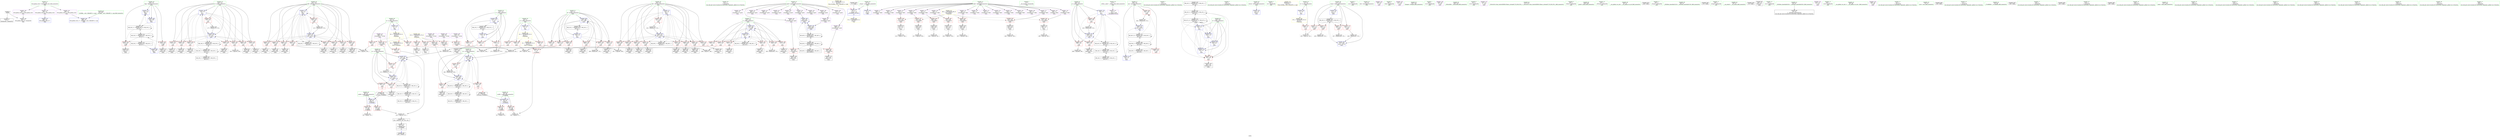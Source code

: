 digraph "SVFG" {
	label="SVFG";

	Node0x55a6f15a7ad0 [shape=record,color=grey,label="{NodeID: 0\nNullPtr}"];
	Node0x55a6f15a7ad0 -> Node0x55a6f15c9b30[style=solid];
	Node0x55a6f15a7ad0 -> Node0x55a6f15d6140[style=solid];
	Node0x55a6f15d7830 [shape=record,color=blue,label="{NodeID: 277\n126\<--218\nflag\<--\nmain\n}"];
	Node0x55a6f15d7830 -> Node0x55a6f15d7aa0[style=dashed];
	Node0x55a6f15d7830 -> Node0x55a6f15ed500[style=dashed];
	Node0x55a6f15cb4c0 [shape=record,color=red,label="{NodeID: 194\n254\<--120\n\<--k\nmain\n}"];
	Node0x55a6f15cb4c0 -> Node0x55a6f15cabd0[style=solid];
	Node0x55a6f15c8b70 [shape=record,color=black,label="{NodeID: 111\n395\<--394\nidxprom127\<--\nmain\n}"];
	Node0x55a6f15ab3d0 [shape=record,color=green,label="{NodeID: 28\n371\<--1\n\<--dummyObj\nCan only get source location for instruction, argument, global var or function.}"];
	Node0x55a6f15ccb80 [shape=record,color=red,label="{NodeID: 222\n362\<--132\n\<--j69\nmain\n}"];
	Node0x55a6f15ccb80 -> Node0x55a6f15c85c0[style=solid];
	Node0x55a6f15ce630 [shape=record,color=purple,label="{NodeID: 139\n378\<--13\narrayidx117\<--good\nmain\n}"];
	Node0x55a6f15c92c0 [shape=record,color=green,label="{NodeID: 56\n126\<--127\nflag\<--flag_field_insensitive\nmain\n}"];
	Node0x55a6f15c92c0 -> Node0x55a6f15cbce0[style=solid];
	Node0x55a6f15c92c0 -> Node0x55a6f15cbdb0[style=solid];
	Node0x55a6f15c92c0 -> Node0x55a6f15d71b0[style=solid];
	Node0x55a6f15c92c0 -> Node0x55a6f15d7830[style=solid];
	Node0x55a6f15c92c0 -> Node0x55a6f15d7aa0[style=solid];
	Node0x55a6f15fc700 [shape=record,color=black,label="{NodeID: 416\nMR_38V_2 = PHI(MR_38V_4, MR_38V_1, )\npts\{131 \}\n}"];
	Node0x55a6f15fc700 -> Node0x55a6f15d7350[style=dashed];
	Node0x55a6f15db200 [shape=record,color=grey,label="{NodeID: 333\n283 = Binary(282, 176, )\n}"];
	Node0x55a6f15db200 -> Node0x55a6f15d7010[style=solid];
	Node0x55a6f15d6240 [shape=record,color=blue,label="{NodeID: 250\n8\<--71\n_ZL2pi\<--call\n__cxx_global_var_init.1\n|{<s0>14}}"];
	Node0x55a6f15d6240:s0 -> Node0x55a6f1604230[style=dashed,color=blue];
	Node0x55a6f15cfd80 [shape=record,color=red,label="{NodeID: 167\n90\<--84\n\<--x.addr\n_Z7onfieldii\n}"];
	Node0x55a6f15cfd80 -> Node0x55a6f15dc880[style=solid];
	Node0x55a6f15ca960 [shape=record,color=black,label="{NodeID: 84\n245\<--244\nconv40\<--\nmain\n}"];
	Node0x55a6f15ca960 -> Node0x55a6f15dc400[style=solid];
	Node0x55a6f15ad760 [shape=record,color=green,label="{NodeID: 1\n7\<--1\n__dso_handle\<--dummyObj\nGlob }"];
	Node0x55a6f15d7900 [shape=record,color=blue,label="{NodeID: 278\n136\<--18\np\<--\nmain\n}"];
	Node0x55a6f15d7900 -> Node0x55a6f15ccf90[style=dashed];
	Node0x55a6f15d7900 -> Node0x55a6f15cd060[style=dashed];
	Node0x55a6f15d7900 -> Node0x55a6f15cd130[style=dashed];
	Node0x55a6f15d7900 -> Node0x55a6f15d7b70[style=dashed];
	Node0x55a6f15d7900 -> Node0x55a6f15ee400[style=dashed];
	Node0x55a6f15cb590 [shape=record,color=red,label="{NodeID: 195\n260\<--120\n\<--k\nmain\n}"];
	Node0x55a6f15cb590 -> Node0x55a6f15caca0[style=solid];
	Node0x55a6f15c8c40 [shape=record,color=black,label="{NodeID: 112\n398\<--397\nidxprom129\<--\nmain\n}"];
	Node0x55a6f15ab4d0 [shape=record,color=green,label="{NodeID: 29\n4\<--6\n_ZStL8__ioinit\<--_ZStL8__ioinit_field_insensitive\nGlob }"];
	Node0x55a6f15ab4d0 -> Node0x55a6f15c8eb0[style=solid];
	Node0x55a6f15ccc50 [shape=record,color=red,label="{NodeID: 223\n376\<--132\n\<--j69\nmain\n}"];
	Node0x55a6f15ccc50 -> Node0x55a6f15c8830[style=solid];
	Node0x55a6f15ce700 [shape=record,color=purple,label="{NodeID: 140\n381\<--13\narrayidx119\<--good\nmain\n}"];
	Node0x55a6f15ce700 -> Node0x55a6f15d59d0[style=solid];
	Node0x55a6f15c9350 [shape=record,color=green,label="{NodeID: 57\n128\<--129\nans\<--ans_field_insensitive\nmain\n}"];
	Node0x55a6f15c9350 -> Node0x55a6f15cbe80[style=solid];
	Node0x55a6f15c9350 -> Node0x55a6f15cbf50[style=solid];
	Node0x55a6f15c9350 -> Node0x55a6f15d7280[style=solid];
	Node0x55a6f15c9350 -> Node0x55a6f15d79d0[style=solid];
	Node0x55a6f15fcc00 [shape=record,color=black,label="{NodeID: 417\nMR_40V_2 = PHI(MR_40V_3, MR_40V_1, )\npts\{133 \}\n}"];
	Node0x55a6f15fcc00 -> Node0x55a6f15d7420[style=dashed];
	Node0x55a6f15fcc00 -> Node0x55a6f15fcc00[style=dashed];
	Node0x55a6f15db380 [shape=record,color=grey,label="{NodeID: 334\n410 = Binary(409, 176, )\n}"];
	Node0x55a6f15db380 -> Node0x55a6f15d7b70[style=solid];
	Node0x55a6f15d6310 [shape=record,color=blue,label="{NodeID: 251\n84\<--82\nx.addr\<--x\n_Z7onfieldii\n}"];
	Node0x55a6f15d6310 -> Node0x55a6f15cfd80[style=dashed];
	Node0x55a6f15d6310 -> Node0x55a6f15cfe50[style=dashed];
	Node0x55a6f15cfe50 [shape=record,color=red,label="{NodeID: 168\n96\<--84\n\<--x.addr\n_Z7onfieldii\n}"];
	Node0x55a6f15cfe50 -> Node0x55a6f15dcd00[style=solid];
	Node0x55a6f15caa30 [shape=record,color=black,label="{NodeID: 85\n249\<--248\nidxprom43\<--\nmain\n}"];
	Node0x55a6f15a8ca0 [shape=record,color=green,label="{NodeID: 2\n9\<--1\n\<--dummyObj\nCan only get source location for instruction, argument, global var or function.}"];
	Node0x55a6f15d79d0 [shape=record,color=blue,label="{NodeID: 279\n128\<--404\nans\<--inc133\nmain\n}"];
	Node0x55a6f15d79d0 -> Node0x55a6f15eda00[style=dashed];
	Node0x55a6f15cb660 [shape=record,color=red,label="{NodeID: 196\n267\<--120\n\<--k\nmain\n}"];
	Node0x55a6f15cb660 -> Node0x55a6f15cad70[style=solid];
	Node0x55a6f15c8d10 [shape=record,color=black,label="{NodeID: 113\n401\<--400\ntobool131\<--\nmain\n}"];
	Node0x55a6f15aba60 [shape=record,color=green,label="{NodeID: 30\n8\<--10\n_ZL2pi\<--_ZL2pi_field_insensitive\nGlob }"];
	Node0x55a6f15aba60 -> Node0x55a6f15d5b70[style=solid];
	Node0x55a6f15aba60 -> Node0x55a6f15d6240[style=solid];
	Node0x55a6f15ccd20 [shape=record,color=red,label="{NodeID: 224\n394\<--132\n\<--j69\nmain\n}"];
	Node0x55a6f15ccd20 -> Node0x55a6f15c8b70[style=solid];
	Node0x55a6f15ce7d0 [shape=record,color=purple,label="{NodeID: 141\n393\<--13\narrayidx126\<--good\nmain\n}"];
	Node0x55a6f15c93e0 [shape=record,color=green,label="{NodeID: 58\n130\<--131\ni65\<--i65_field_insensitive\nmain\n}"];
	Node0x55a6f15c93e0 -> Node0x55a6f15cc020[style=solid];
	Node0x55a6f15c93e0 -> Node0x55a6f15cc0f0[style=solid];
	Node0x55a6f15c93e0 -> Node0x55a6f15cc1c0[style=solid];
	Node0x55a6f15c93e0 -> Node0x55a6f15cc290[style=solid];
	Node0x55a6f15c93e0 -> Node0x55a6f15cc360[style=solid];
	Node0x55a6f15c93e0 -> Node0x55a6f15cc430[style=solid];
	Node0x55a6f15c93e0 -> Node0x55a6f15cc500[style=solid];
	Node0x55a6f15c93e0 -> Node0x55a6f15cc5d0[style=solid];
	Node0x55a6f15c93e0 -> Node0x55a6f15cc6a0[style=solid];
	Node0x55a6f15c93e0 -> Node0x55a6f15d7350[style=solid];
	Node0x55a6f15c93e0 -> Node0x55a6f15d7d10[style=solid];
	Node0x55a6f15fd100 [shape=record,color=black,label="{NodeID: 418\nMR_42V_2 = PHI(MR_42V_3, MR_42V_1, )\npts\{135 \}\n}"];
	Node0x55a6f15fd100 -> Node0x55a6f15f0200[style=dashed];
	Node0x55a6f15db500 [shape=record,color=grey,label="{NodeID: 335\n404 = Binary(403, 176, )\n}"];
	Node0x55a6f15db500 -> Node0x55a6f15d79d0[style=solid];
	Node0x55a6f15d63e0 [shape=record,color=blue,label="{NodeID: 252\n86\<--83\ny.addr\<--y\n_Z7onfieldii\n}"];
	Node0x55a6f15d63e0 -> Node0x55a6f15cff20[style=dashed];
	Node0x55a6f15d63e0 -> Node0x55a6f15cfff0[style=dashed];
	Node0x55a6f15cff20 [shape=record,color=red,label="{NodeID: 169\n93\<--86\n\<--y.addr\n_Z7onfieldii\n}"];
	Node0x55a6f15cff20 -> Node0x55a6f15dcb80[style=solid];
	Node0x55a6f15cab00 [shape=record,color=black,label="{NodeID: 86\n252\<--251\nidxprom45\<--\nmain\n}"];
	Node0x55a6f15983e0 [shape=record,color=green,label="{NodeID: 3\n18\<--1\n\<--dummyObj\nCan only get source location for instruction, argument, global var or function.}"];
	Node0x55a6f15d7aa0 [shape=record,color=blue,label="{NodeID: 280\n126\<--258\nflag\<--\nmain\n}"];
	Node0x55a6f15d7aa0 -> Node0x55a6f15ed500[style=dashed];
	Node0x55a6f15cb730 [shape=record,color=red,label="{NodeID: 197\n276\<--120\n\<--k\nmain\n}"];
	Node0x55a6f15cb730 -> Node0x55a6f15dbb00[style=solid];
	Node0x55a6f15c8de0 [shape=record,color=black,label="{NodeID: 114\n426\<--425\ntobool146\<--\nmain\n}"];
	Node0x55a6f15abb60 [shape=record,color=green,label="{NodeID: 31\n11\<--12\nfield\<--field_field_insensitive\nGlob }"];
	Node0x55a6f15abb60 -> Node0x55a6f15cd380[style=solid];
	Node0x55a6f15abb60 -> Node0x55a6f15cd450[style=solid];
	Node0x55a6f15abb60 -> Node0x55a6f15cd520[style=solid];
	Node0x55a6f15abb60 -> Node0x55a6f15cd5f0[style=solid];
	Node0x55a6f15abb60 -> Node0x55a6f15cd6c0[style=solid];
	Node0x55a6f15abb60 -> Node0x55a6f15cd790[style=solid];
	Node0x55a6f15abb60 -> Node0x55a6f15cd860[style=solid];
	Node0x55a6f15abb60 -> Node0x55a6f15cd930[style=solid];
	Node0x55a6f15abb60 -> Node0x55a6f15cda00[style=solid];
	Node0x55a6f15abb60 -> Node0x55a6f15cdad0[style=solid];
	Node0x55a6f15abb60 -> Node0x55a6f15cdba0[style=solid];
	Node0x55a6f15abb60 -> Node0x55a6f15cdc70[style=solid];
	Node0x55a6f15abb60 -> Node0x55a6f15cdd40[style=solid];
	Node0x55a6f15abb60 -> Node0x55a6f15cde10[style=solid];
	Node0x55a6f15abb60 -> Node0x55a6f15cdee0[style=solid];
	Node0x55a6f15abb60 -> Node0x55a6f15cdfb0[style=solid];
	Node0x55a6f15ccdf0 [shape=record,color=red,label="{NodeID: 225\n416\<--132\n\<--j69\nmain\n}"];
	Node0x55a6f15ccdf0 -> Node0x55a6f15dac00[style=solid];
	Node0x55a6f15ce8a0 [shape=record,color=purple,label="{NodeID: 142\n396\<--13\narrayidx128\<--good\nmain\n}"];
	Node0x55a6f15c9470 [shape=record,color=green,label="{NodeID: 59\n132\<--133\nj69\<--j69_field_insensitive\nmain\n}"];
	Node0x55a6f15c9470 -> Node0x55a6f15cc770[style=solid];
	Node0x55a6f15c9470 -> Node0x55a6f15cc840[style=solid];
	Node0x55a6f15c9470 -> Node0x55a6f15cc910[style=solid];
	Node0x55a6f15c9470 -> Node0x55a6f15cc9e0[style=solid];
	Node0x55a6f15c9470 -> Node0x55a6f15ccab0[style=solid];
	Node0x55a6f15c9470 -> Node0x55a6f15ccb80[style=solid];
	Node0x55a6f15c9470 -> Node0x55a6f15ccc50[style=solid];
	Node0x55a6f15c9470 -> Node0x55a6f15ccd20[style=solid];
	Node0x55a6f15c9470 -> Node0x55a6f15ccdf0[style=solid];
	Node0x55a6f15c9470 -> Node0x55a6f15d7420[style=solid];
	Node0x55a6f15c9470 -> Node0x55a6f15d7c40[style=solid];
	Node0x55a6f15fd600 [shape=record,color=black,label="{NodeID: 419\nMR_44V_2 = PHI(MR_44V_3, MR_44V_1, )\npts\{137 \}\n}"];
	Node0x55a6f15fd600 -> Node0x55a6f15d15e0[style=dashed];
	Node0x55a6f15db680 [shape=record,color=grey,label="{NodeID: 336\n175 = Binary(174, 176, )\n}"];
	Node0x55a6f15db680 -> Node0x55a6f15d6720[style=solid];
	Node0x55a6f15d64b0 [shape=record,color=blue,label="{NodeID: 253\n110\<--18\nretval\<--\nmain\n}"];
	Node0x55a6f15cfff0 [shape=record,color=red,label="{NodeID: 170\n100\<--86\n\<--y.addr\n_Z7onfieldii\n}"];
	Node0x55a6f15cfff0 -> Node0x55a6f15dc700[style=solid];
	Node0x55a6f15cabd0 [shape=record,color=black,label="{NodeID: 87\n255\<--254\nidxprom47\<--\nmain\n}"];
	Node0x55a6f15a7c80 [shape=record,color=green,label="{NodeID: 4\n24\<--1\n.str\<--dummyObj\nGlob }"];
	Node0x55a6f16019c0 [shape=record,color=yellow,style=double,label="{NodeID: 447\n46V_1 = ENCHI(MR_46V_0)\npts\{120000 \}\nFun[main]}"];
	Node0x55a6f16019c0 -> Node0x55a6f15cd200[style=dashed];
	Node0x55a6f16019c0 -> Node0x55a6f15d5350[style=dashed];
	Node0x55a6f16019c0 -> Node0x55a6f15d55c0[style=dashed];
	Node0x55a6f16019c0 -> Node0x55a6f15d5690[style=dashed];
	Node0x55a6f16019c0 -> Node0x55a6f15d5760[style=dashed];
	Node0x55a6f16019c0 -> Node0x55a6f15d5830[style=dashed];
	Node0x55a6f16019c0 -> Node0x55a6f15d5900[style=dashed];
	Node0x55a6f15d7b70 [shape=record,color=blue,label="{NodeID: 281\n136\<--410\np\<--inc136\nmain\n}"];
	Node0x55a6f15d7b70 -> Node0x55a6f15ccf90[style=dashed];
	Node0x55a6f15d7b70 -> Node0x55a6f15cd060[style=dashed];
	Node0x55a6f15d7b70 -> Node0x55a6f15cd130[style=dashed];
	Node0x55a6f15d7b70 -> Node0x55a6f15d7b70[style=dashed];
	Node0x55a6f15d7b70 -> Node0x55a6f15ee400[style=dashed];
	Node0x55a6f15cb800 [shape=record,color=red,label="{NodeID: 198\n234\<--122\n\<--cx\nmain\n|{<s0>10}}"];
	Node0x55a6f15cb800:s0 -> Node0x55a6f1619e60[style=solid,color=red];
	Node0x55a6f15c8eb0 [shape=record,color=purple,label="{NodeID: 115\n52\<--4\n\<--_ZStL8__ioinit\n__cxx_global_var_init\n}"];
	Node0x55a6f15abc60 [shape=record,color=green,label="{NodeID: 32\n13\<--14\ngood\<--good_field_insensitive\nGlob }"];
	Node0x55a6f15abc60 -> Node0x55a6f15ce080[style=solid];
	Node0x55a6f15abc60 -> Node0x55a6f15ce150[style=solid];
	Node0x55a6f15abc60 -> Node0x55a6f15ce220[style=solid];
	Node0x55a6f15abc60 -> Node0x55a6f15ce2f0[style=solid];
	Node0x55a6f15abc60 -> Node0x55a6f15ce3c0[style=solid];
	Node0x55a6f15abc60 -> Node0x55a6f15ce490[style=solid];
	Node0x55a6f15abc60 -> Node0x55a6f15ce560[style=solid];
	Node0x55a6f15abc60 -> Node0x55a6f15ce630[style=solid];
	Node0x55a6f15abc60 -> Node0x55a6f15ce700[style=solid];
	Node0x55a6f15abc60 -> Node0x55a6f15ce7d0[style=solid];
	Node0x55a6f15abc60 -> Node0x55a6f15ce8a0[style=solid];
	Node0x55a6f15abc60 -> Node0x55a6f15ce970[style=solid];
	Node0x55a6f1603d10 [shape=record,color=yellow,style=double,label="{NodeID: 475\nRETMU(2V_2)\npts\{10 \}\nFun[_GLOBAL__sub_I_GlebsHP_0_1.cpp]}"];
	Node0x55a6f15ccec0 [shape=record,color=red,label="{NodeID: 226\n379\<--134\n\<--d\nmain\n}"];
	Node0x55a6f15ccec0 -> Node0x55a6f15c8900[style=solid];
	Node0x55a6f15ce970 [shape=record,color=purple,label="{NodeID: 143\n399\<--13\narrayidx130\<--good\nmain\n}"];
	Node0x55a6f15ce970 -> Node0x55a6f15d5aa0[style=solid];
	Node0x55a6f15c9500 [shape=record,color=green,label="{NodeID: 60\n134\<--135\nd\<--d_field_insensitive\nmain\n}"];
	Node0x55a6f15c9500 -> Node0x55a6f15ccec0[style=solid];
	Node0x55a6f15c9500 -> Node0x55a6f15d74f0[style=solid];
	Node0x55a6f15c9500 -> Node0x55a6f15d75c0[style=solid];
	Node0x55a6f15c9500 -> Node0x55a6f15d7690[style=solid];
	Node0x55a6f15c9500 -> Node0x55a6f15d7760[style=solid];
	Node0x55a6f15ec700 [shape=record,color=black,label="{NodeID: 420\nMR_48V_2 = PHI(MR_48V_3, MR_48V_1, )\npts\{140000 \}\n}"];
	Node0x55a6f15ec700 -> Node0x55a6f15f9500[style=dashed];
	Node0x55a6f15db800 [shape=record,color=grey,label="{NodeID: 337\n231 = Binary(226, 230, )\n}"];
	Node0x55a6f15db800 -> Node0x55a6f15d6c00[style=solid];
	Node0x55a6f15d6580 [shape=record,color=blue,label="{NodeID: 254\n112\<--18\ntnum\<--\nmain\n}"];
	Node0x55a6f15d6580 -> Node0x55a6f15f9a00[style=dashed];
	Node0x55a6f15d00c0 [shape=record,color=red,label="{NodeID: 171\n154\<--112\n\<--tnum\nmain\n}"];
	Node0x55a6f15d00c0 -> Node0x55a6f15dd600[style=solid];
	Node0x55a6f15caca0 [shape=record,color=black,label="{NodeID: 88\n261\<--260\nidxprom49\<--\nmain\n}"];
	Node0x55a6f15a7b60 [shape=record,color=green,label="{NodeID: 5\n26\<--1\n.str.2\<--dummyObj\nGlob }"];
	Node0x55a6f15d7c40 [shape=record,color=blue,label="{NodeID: 282\n132\<--417\nj69\<--inc141\nmain\n}"];
	Node0x55a6f15d7c40 -> Node0x55a6f15cc770[style=dashed];
	Node0x55a6f15d7c40 -> Node0x55a6f15cc840[style=dashed];
	Node0x55a6f15d7c40 -> Node0x55a6f15cc910[style=dashed];
	Node0x55a6f15d7c40 -> Node0x55a6f15cc9e0[style=dashed];
	Node0x55a6f15d7c40 -> Node0x55a6f15ccab0[style=dashed];
	Node0x55a6f15d7c40 -> Node0x55a6f15ccb80[style=dashed];
	Node0x55a6f15d7c40 -> Node0x55a6f15ccc50[style=dashed];
	Node0x55a6f15d7c40 -> Node0x55a6f15ccd20[style=dashed];
	Node0x55a6f15d7c40 -> Node0x55a6f15ccdf0[style=dashed];
	Node0x55a6f15d7c40 -> Node0x55a6f15d7420[style=dashed];
	Node0x55a6f15d7c40 -> Node0x55a6f15d7c40[style=dashed];
	Node0x55a6f15d7c40 -> Node0x55a6f15fcc00[style=dashed];
	Node0x55a6f15cb8d0 [shape=record,color=red,label="{NodeID: 199\n238\<--122\n\<--cx\nmain\n}"];
	Node0x55a6f15cb8d0 -> Node0x55a6f15ca7c0[style=solid];
	Node0x55a6f15cd380 [shape=record,color=purple,label="{NodeID: 116\n168\<--11\narrayidx\<--field\nmain\n}"];
	Node0x55a6f15abd60 [shape=record,color=green,label="{NodeID: 33\n15\<--16\ndirs\<--dirs_field_insensitive\nGlob }"];
	Node0x55a6f15ccf90 [shape=record,color=red,label="{NodeID: 227\n388\<--136\n\<--p\nmain\n}"];
	Node0x55a6f15ccf90 -> Node0x55a6f15dbc80[style=solid];
	Node0x55a6f15cea40 [shape=record,color=purple,label="{NodeID: 144\n140\<--24\n\<--.str\nmain\n}"];
	Node0x55a6f15c9590 [shape=record,color=green,label="{NodeID: 61\n136\<--137\np\<--p_field_insensitive\nmain\n}"];
	Node0x55a6f15c9590 -> Node0x55a6f15ccf90[style=solid];
	Node0x55a6f15c9590 -> Node0x55a6f15cd060[style=solid];
	Node0x55a6f15c9590 -> Node0x55a6f15cd130[style=solid];
	Node0x55a6f15c9590 -> Node0x55a6f15d7900[style=solid];
	Node0x55a6f15c9590 -> Node0x55a6f15d7b70[style=solid];
	Node0x55a6f15ecc00 [shape=record,color=black,label="{NodeID: 421\nMR_28V_8 = PHI(MR_28V_6, MR_28V_4, )\npts\{121 \}\n}"];
	Node0x55a6f15ecc00 -> Node0x55a6f15d6990[style=dashed];
	Node0x55a6f15ecc00 -> Node0x55a6f15f8600[style=dashed];
	Node0x55a6f15ecc00 -> Node0x55a6f15ecc00[style=dashed];
	Node0x55a6f15db980 [shape=record,color=grey,label="{NodeID: 338\n288 = Binary(287, 176, )\n}"];
	Node0x55a6f15db980 -> Node0x55a6f15d70e0[style=solid];
	Node0x55a6f15d6650 [shape=record,color=blue,label="{NodeID: 255\n114\<--18\ni\<--\nmain\n}"];
	Node0x55a6f15d6650 -> Node0x55a6f15d0400[style=dashed];
	Node0x55a6f15d6650 -> Node0x55a6f15d04d0[style=dashed];
	Node0x55a6f15d6650 -> Node0x55a6f15d05a0[style=dashed];
	Node0x55a6f15d6650 -> Node0x55a6f15d6720[style=dashed];
	Node0x55a6f15d6650 -> Node0x55a6f15f9f00[style=dashed];
	Node0x55a6f15d0190 [shape=record,color=red,label="{NodeID: 172\n428\<--112\n\<--tnum\nmain\n}"];
	Node0x55a6f15d0190 -> Node0x55a6f15da780[style=solid];
	Node0x55a6f15cad70 [shape=record,color=black,label="{NodeID: 89\n268\<--267\nidxprom52\<--\nmain\n}"];
	Node0x55a6f15a9bc0 [shape=record,color=green,label="{NodeID: 6\n28\<--1\nstdin\<--dummyObj\nGlob }"];
	Node0x55a6f1601b80 [shape=record,color=yellow,style=double,label="{NodeID: 449\n2V_1 = ENCHI(MR_2V_0)\npts\{10 \}\nFun[_GLOBAL__sub_I_GlebsHP_0_1.cpp]|{<s0>14}}"];
	Node0x55a6f1601b80:s0 -> Node0x55a6f15d6240[style=dashed,color=red];
	Node0x55a6f15d7d10 [shape=record,color=blue,label="{NodeID: 283\n130\<--422\ni65\<--inc144\nmain\n}"];
	Node0x55a6f15d7d10 -> Node0x55a6f15cc020[style=dashed];
	Node0x55a6f15d7d10 -> Node0x55a6f15cc0f0[style=dashed];
	Node0x55a6f15d7d10 -> Node0x55a6f15cc1c0[style=dashed];
	Node0x55a6f15d7d10 -> Node0x55a6f15cc290[style=dashed];
	Node0x55a6f15d7d10 -> Node0x55a6f15cc360[style=dashed];
	Node0x55a6f15d7d10 -> Node0x55a6f15cc430[style=dashed];
	Node0x55a6f15d7d10 -> Node0x55a6f15cc500[style=dashed];
	Node0x55a6f15d7d10 -> Node0x55a6f15cc5d0[style=dashed];
	Node0x55a6f15d7d10 -> Node0x55a6f15cc6a0[style=dashed];
	Node0x55a6f15d7d10 -> Node0x55a6f15d7d10[style=dashed];
	Node0x55a6f15d7d10 -> Node0x55a6f15fc700[style=dashed];
	Node0x55a6f15cb9a0 [shape=record,color=red,label="{NodeID: 200\n264\<--122\n\<--cx\nmain\n}"];
	Node0x55a6f15cb9a0 -> Node0x55a6f15daa80[style=solid];
	Node0x55a6f15cd450 [shape=record,color=purple,label="{NodeID: 117\n169\<--11\narraydecay\<--field\nmain\n}"];
	Node0x55a6f15abe60 [shape=record,color=green,label="{NodeID: 34\n17\<--19\ntc\<--tc_field_insensitive\nGlob }"];
	Node0x55a6f15abe60 -> Node0x55a6f15cf560[style=solid];
	Node0x55a6f15abe60 -> Node0x55a6f15d5c40[style=solid];
	Node0x55a6f15cd060 [shape=record,color=red,label="{NodeID: 228\n397\<--136\n\<--p\nmain\n}"];
	Node0x55a6f15cd060 -> Node0x55a6f15c8c40[style=solid];
	Node0x55a6f15ceb10 [shape=record,color=purple,label="{NodeID: 145\n141\<--26\n\<--.str.2\nmain\n}"];
	Node0x55a6f15c9660 [shape=record,color=green,label="{NodeID: 62\n143\<--144\nfreopen\<--freopen_field_insensitive\n}"];
	Node0x55a6f15eccf0 [shape=record,color=black,label="{NodeID: 422\nMR_30V_9 = PHI(MR_30V_5, MR_30V_4, )\npts\{123 \}\n}"];
	Node0x55a6f15eccf0 -> Node0x55a6f15d6b30[style=dashed];
	Node0x55a6f15eccf0 -> Node0x55a6f15f8b00[style=dashed];
	Node0x55a6f15eccf0 -> Node0x55a6f15eccf0[style=dashed];
	Node0x55a6f15dbb00 [shape=record,color=grey,label="{NodeID: 339\n277 = Binary(276, 176, )\n}"];
	Node0x55a6f15dbb00 -> Node0x55a6f15d6f40[style=solid];
	Node0x55a6f15d6720 [shape=record,color=blue,label="{NodeID: 256\n114\<--175\ni\<--inc\nmain\n}"];
	Node0x55a6f15d6720 -> Node0x55a6f15d0400[style=dashed];
	Node0x55a6f15d6720 -> Node0x55a6f15d04d0[style=dashed];
	Node0x55a6f15d6720 -> Node0x55a6f15d05a0[style=dashed];
	Node0x55a6f15d6720 -> Node0x55a6f15d6720[style=dashed];
	Node0x55a6f15d6720 -> Node0x55a6f15f9f00[style=dashed];
	Node0x55a6f15d0260 [shape=record,color=red,label="{NodeID: 173\n436\<--112\n\<--tnum\nmain\n}"];
	Node0x55a6f15d0260 -> Node0x55a6f15da600[style=solid];
	Node0x55a6f15cae40 [shape=record,color=black,label="{NodeID: 90\n306\<--305\nidxprom73\<--\nmain\n}"];
	Node0x55a6f15aa9c0 [shape=record,color=green,label="{NodeID: 7\n29\<--1\n.str.3\<--dummyObj\nGlob }"];
	Node0x55a6f15d7de0 [shape=record,color=blue,label="{NodeID: 284\n112\<--443\ntnum\<--inc154\nmain\n}"];
	Node0x55a6f15d7de0 -> Node0x55a6f15f9a00[style=dashed];
	Node0x55a6f15cba70 [shape=record,color=red,label="{NodeID: 201\n235\<--124\n\<--cy\nmain\n|{<s0>10}}"];
	Node0x55a6f15cba70:s0 -> Node0x55a6f161a050[style=solid,color=red];
	Node0x55a6f15cd520 [shape=record,color=purple,label="{NodeID: 118\n193\<--11\narrayidx17\<--field\nmain\n}"];
	Node0x55a6f15abf60 [shape=record,color=green,label="{NodeID: 35\n20\<--21\nn\<--n_field_insensitive\nGlob }"];
	Node0x55a6f15abf60 -> Node0x55a6f15cf630[style=solid];
	Node0x55a6f15abf60 -> Node0x55a6f15cf700[style=solid];
	Node0x55a6f15abf60 -> Node0x55a6f15cf7d0[style=solid];
	Node0x55a6f15abf60 -> Node0x55a6f15cf8a0[style=solid];
	Node0x55a6f15abf60 -> Node0x55a6f15d5d40[style=solid];
	Node0x55a6f15cd130 [shape=record,color=red,label="{NodeID: 229\n409\<--136\n\<--p\nmain\n}"];
	Node0x55a6f15cd130 -> Node0x55a6f15db380[style=solid];
	Node0x55a6f15cebe0 [shape=record,color=purple,label="{NodeID: 146\n146\<--29\n\<--.str.3\nmain\n}"];
	Node0x55a6f15c9730 [shape=record,color=green,label="{NodeID: 63\n150\<--151\n_ZNSirsERi\<--_ZNSirsERi_field_insensitive\n}"];
	Node0x55a6f15ecde0 [shape=record,color=black,label="{NodeID: 423\nMR_32V_9 = PHI(MR_32V_5, MR_32V_4, )\npts\{125 \}\n}"];
	Node0x55a6f15ecde0 -> Node0x55a6f15d6c00[style=dashed];
	Node0x55a6f15ecde0 -> Node0x55a6f15f9000[style=dashed];
	Node0x55a6f15ecde0 -> Node0x55a6f15ecde0[style=dashed];
	Node0x55a6f15dbc80 [shape=record,color=grey,label="{NodeID: 340\n389 = cmp(388, 206, )\n}"];
	Node0x55a6f15d67f0 [shape=record,color=blue,label="{NodeID: 257\n116\<--18\ni9\<--\nmain\n}"];
	Node0x55a6f15d67f0 -> Node0x55a6f15d0670[style=dashed];
	Node0x55a6f15d67f0 -> Node0x55a6f15d0740[style=dashed];
	Node0x55a6f15d67f0 -> Node0x55a6f15d0810[style=dashed];
	Node0x55a6f15d67f0 -> Node0x55a6f15d08e0[style=dashed];
	Node0x55a6f15d67f0 -> Node0x55a6f15d09b0[style=dashed];
	Node0x55a6f15d67f0 -> Node0x55a6f15d0a80[style=dashed];
	Node0x55a6f15d67f0 -> Node0x55a6f15d70e0[style=dashed];
	Node0x55a6f15d67f0 -> Node0x55a6f15fa400[style=dashed];
	Node0x55a6f15d0330 [shape=record,color=red,label="{NodeID: 174\n442\<--112\n\<--tnum\nmain\n}"];
	Node0x55a6f15d0330 -> Node0x55a6f15dad80[style=solid];
	Node0x55a6f15caf10 [shape=record,color=black,label="{NodeID: 91\n309\<--308\nidxprom75\<--\nmain\n}"];
	Node0x55a6f15aaa50 [shape=record,color=green,label="{NodeID: 8\n31\<--1\n.str.4\<--dummyObj\nGlob }"];
	Node0x55a6f15cbb40 [shape=record,color=red,label="{NodeID: 202\n241\<--124\n\<--cy\nmain\n}"];
	Node0x55a6f15cbb40 -> Node0x55a6f15ca890[style=solid];
	Node0x55a6f15cd5f0 [shape=record,color=purple,label="{NodeID: 119\n196\<--11\narrayidx19\<--field\nmain\n}"];
	Node0x55a6f15cd5f0 -> Node0x55a6f15cd200[style=solid];
	Node0x55a6f15ac060 [shape=record,color=green,label="{NodeID: 36\n22\<--23\nm\<--m_field_insensitive\nGlob }"];
	Node0x55a6f15ac060 -> Node0x55a6f15cf970[style=solid];
	Node0x55a6f15ac060 -> Node0x55a6f15cfa40[style=solid];
	Node0x55a6f15ac060 -> Node0x55a6f15cfb10[style=solid];
	Node0x55a6f15ac060 -> Node0x55a6f15d5e40[style=solid];
	Node0x55a6f15cd200 [shape=record,color=red,label="{NodeID: 230\n197\<--196\n\<--arrayidx19\nmain\n}"];
	Node0x55a6f15cd200 -> Node0x55a6f15ca2e0[style=solid];
	Node0x55a6f15cecb0 [shape=record,color=purple,label="{NodeID: 147\n147\<--31\n\<--.str.4\nmain\n}"];
	Node0x55a6f15c9830 [shape=record,color=green,label="{NodeID: 64\n171\<--172\n_ZStrsIcSt11char_traitsIcEERSt13basic_istreamIT_T0_ES6_PS3_\<--_ZStrsIcSt11char_traitsIcEERSt13basic_istreamIT_T0_ES6_PS3__field_insensitive\n}"];
	Node0x55a6f15ff740 [shape=record,color=black,label="{NodeID: 424\nMR_48V_9 = PHI(MR_48V_5, MR_48V_4, )\npts\{140000 \}\n}"];
	Node0x55a6f15ff740 -> Node0x55a6f15d6a60[style=dashed];
	Node0x55a6f15ff740 -> Node0x55a6f15f9500[style=dashed];
	Node0x55a6f15ff740 -> Node0x55a6f15ff740[style=dashed];
	Node0x55a6f15dbe00 [shape=record,color=grey,label="{NodeID: 341\n327 = cmp(326, 328, )\n}"];
	Node0x55a6f15d68c0 [shape=record,color=blue,label="{NodeID: 258\n118\<--18\nj\<--\nmain\n}"];
	Node0x55a6f15d68c0 -> Node0x55a6f15d0b50[style=dashed];
	Node0x55a6f15d68c0 -> Node0x55a6f15d0c20[style=dashed];
	Node0x55a6f15d68c0 -> Node0x55a6f15d0cf0[style=dashed];
	Node0x55a6f15d68c0 -> Node0x55a6f15d0dc0[style=dashed];
	Node0x55a6f15d68c0 -> Node0x55a6f15d0e90[style=dashed];
	Node0x55a6f15d68c0 -> Node0x55a6f15d0f60[style=dashed];
	Node0x55a6f15d68c0 -> Node0x55a6f15d68c0[style=dashed];
	Node0x55a6f15d68c0 -> Node0x55a6f15d7010[style=dashed];
	Node0x55a6f15d68c0 -> Node0x55a6f15fa900[style=dashed];
	Node0x55a6f15d0400 [shape=record,color=red,label="{NodeID: 175\n162\<--114\n\<--i\nmain\n}"];
	Node0x55a6f15d0400 -> Node0x55a6f15dd780[style=solid];
	Node0x55a6f15cafe0 [shape=record,color=black,label="{NodeID: 92\n312\<--311\nconv77\<--\nmain\n}"];
	Node0x55a6f15cafe0 -> Node0x55a6f15dc280[style=solid];
	Node0x55a6f15a9d10 [shape=record,color=green,label="{NodeID: 9\n33\<--1\nstdout\<--dummyObj\nGlob }"];
	Node0x55a6f15cbc10 [shape=record,color=red,label="{NodeID: 203\n271\<--124\n\<--cy\nmain\n}"];
	Node0x55a6f15cbc10 -> Node0x55a6f15da900[style=solid];
	Node0x55a6f15cd6c0 [shape=record,color=purple,label="{NodeID: 120\n240\<--11\narrayidx37\<--field\nmain\n}"];
	Node0x55a6f15ac160 [shape=record,color=green,label="{NodeID: 37\n41\<--45\nllvm.global_ctors\<--llvm.global_ctors_field_insensitive\nGlob }"];
	Node0x55a6f15ac160 -> Node0x55a6f15cf260[style=solid];
	Node0x55a6f15ac160 -> Node0x55a6f15cf360[style=solid];
	Node0x55a6f15ac160 -> Node0x55a6f15cf460[style=solid];
	Node0x55a6f1604230 [shape=record,color=yellow,style=double,label="{NodeID: 480\n2V_2 = CSCHI(MR_2V_1)\npts\{10 \}\nCS[]}"];
	Node0x55a6f15d51f0 [shape=record,color=red,label="{NodeID: 231\n223\<--222\n\<--arrayidx31\nmain\n}"];
	Node0x55a6f15d51f0 -> Node0x55a6f15daf00[style=solid];
	Node0x55a6f15ced80 [shape=record,color=purple,label="{NodeID: 148\n222\<--35\narrayidx31\<--_ZL2px\nmain\n}"];
	Node0x55a6f15ced80 -> Node0x55a6f15d51f0[style=solid];
	Node0x55a6f15c9930 [shape=record,color=green,label="{NodeID: 65\n433\<--434\nprintf\<--printf_field_insensitive\n}"];
	Node0x55a6f15ffc10 [shape=record,color=yellow,style=double,label="{NodeID: 425\n4V_1 = ENCHI(MR_4V_0)\npts\{21 \}\nFun[_Z7onfieldii]}"];
	Node0x55a6f15ffc10 -> Node0x55a6f15cf630[style=dashed];
	Node0x55a6f15dbf80 [shape=record,color=grey,label="{NodeID: 342\n367 = cmp(366, 368, )\n}"];
	Node0x55a6f15d6990 [shape=record,color=blue,label="{NodeID: 259\n120\<--18\nk\<--\nmain\n}"];
	Node0x55a6f15d6990 -> Node0x55a6f15d1030[style=dashed];
	Node0x55a6f15d6990 -> Node0x55a6f15d1100[style=dashed];
	Node0x55a6f15d6990 -> Node0x55a6f15cb320[style=dashed];
	Node0x55a6f15d6990 -> Node0x55a6f15cb3f0[style=dashed];
	Node0x55a6f15d6990 -> Node0x55a6f15cb4c0[style=dashed];
	Node0x55a6f15d6990 -> Node0x55a6f15cb590[style=dashed];
	Node0x55a6f15d6990 -> Node0x55a6f15cb660[style=dashed];
	Node0x55a6f15d6990 -> Node0x55a6f15cb730[style=dashed];
	Node0x55a6f15d6990 -> Node0x55a6f15d6f40[style=dashed];
	Node0x55a6f15d6990 -> Node0x55a6f15ecc00[style=dashed];
	Node0x55a6f15d04d0 [shape=record,color=red,label="{NodeID: 176\n166\<--114\n\<--i\nmain\n}"];
	Node0x55a6f15d04d0 -> Node0x55a6f15ca070[style=solid];
	Node0x55a6f15cb0b0 [shape=record,color=black,label="{NodeID: 93\n316\<--315\ntobool\<--\nmain\n}"];
	Node0x55a6f15a9de0 [shape=record,color=green,label="{NodeID: 10\n34\<--1\n_ZSt3cin\<--dummyObj\nGlob }"];
	Node0x55a6f15cbce0 [shape=record,color=red,label="{NodeID: 204\n315\<--126\n\<--flag\nmain\n}"];
	Node0x55a6f15cbce0 -> Node0x55a6f15cb0b0[style=solid];
	Node0x55a6f15cd790 [shape=record,color=purple,label="{NodeID: 121\n243\<--11\narrayidx39\<--field\nmain\n}"];
	Node0x55a6f15cd790 -> Node0x55a6f15d5350[style=solid];
	Node0x55a6f15ac260 [shape=record,color=green,label="{NodeID: 38\n46\<--47\n__cxx_global_var_init\<--__cxx_global_var_init_field_insensitive\n}"];
	Node0x55a6f1619560 [shape=record,color=black,label="{NodeID: 481\n149 = PHI()\n}"];
	Node0x55a6f15d5280 [shape=record,color=red,label="{NodeID: 232\n230\<--229\n\<--arrayidx33\nmain\n}"];
	Node0x55a6f15d5280 -> Node0x55a6f15db800[style=solid];
	Node0x55a6f15cee50 [shape=record,color=purple,label="{NodeID: 149\n262\<--35\narrayidx50\<--_ZL2px\nmain\n}"];
	Node0x55a6f15cee50 -> Node0x55a6f15d5420[style=solid];
	Node0x55a6f15c9a30 [shape=record,color=green,label="{NodeID: 66\n43\<--460\n_GLOBAL__sub_I_GlebsHP_0_1.cpp\<--_GLOBAL__sub_I_GlebsHP_0_1.cpp_field_insensitive\n}"];
	Node0x55a6f15c9a30 -> Node0x55a6f15d6040[style=solid];
	Node0x55a6f1600730 [shape=record,color=yellow,style=double,label="{NodeID: 426\n6V_1 = ENCHI(MR_6V_0)\npts\{23 \}\nFun[_Z7onfieldii]}"];
	Node0x55a6f1600730 -> Node0x55a6f15cf970[style=dashed];
	Node0x55a6f15dc100 [shape=record,color=grey,label="{NodeID: 343\n353 = cmp(352, 354, )\n}"];
	Node0x55a6f15d6a60 [shape=record,color=blue,label="{NodeID: 260\n216\<--218\narrayidx29\<--\nmain\n}"];
	Node0x55a6f15d6a60 -> Node0x55a6f15d6a60[style=dashed];
	Node0x55a6f15d6a60 -> Node0x55a6f15d6cd0[style=dashed];
	Node0x55a6f15d6a60 -> Node0x55a6f15ff740[style=dashed];
	Node0x55a6f15d05a0 [shape=record,color=red,label="{NodeID: 177\n174\<--114\n\<--i\nmain\n}"];
	Node0x55a6f15d05a0 -> Node0x55a6f15db680[style=solid];
	Node0x55a6f15cb180 [shape=record,color=black,label="{NodeID: 94\n320\<--319\nidxprom82\<--\nmain\n}"];
	Node0x55a6f15a9eb0 [shape=record,color=green,label="{NodeID: 11\n35\<--1\n_ZL2px\<--dummyObj\nGlob }"];
	Node0x55a6f15cbdb0 [shape=record,color=red,label="{NodeID: 205\n425\<--126\n\<--flag\nmain\n}"];
	Node0x55a6f15cbdb0 -> Node0x55a6f15c8de0[style=solid];
	Node0x55a6f15cd860 [shape=record,color=purple,label="{NodeID: 122\n307\<--11\narrayidx74\<--field\nmain\n}"];
	Node0x55a6f15ac360 [shape=record,color=green,label="{NodeID: 39\n50\<--51\n_ZNSt8ios_base4InitC1Ev\<--_ZNSt8ios_base4InitC1Ev_field_insensitive\n}"];
	Node0x55a6f1619660 [shape=record,color=black,label="{NodeID: 482\n170 = PHI()\n}"];
	Node0x55a6f15d5350 [shape=record,color=red,label="{NodeID: 233\n244\<--243\n\<--arrayidx39\nmain\n}"];
	Node0x55a6f15d5350 -> Node0x55a6f15ca960[style=solid];
	Node0x55a6f15cef20 [shape=record,color=purple,label="{NodeID: 150\n229\<--36\narrayidx33\<--_ZL2py\nmain\n}"];
	Node0x55a6f15cef20 -> Node0x55a6f15d5280[style=solid];
	Node0x55a6f15c9b30 [shape=record,color=black,label="{NodeID: 67\n2\<--3\ndummyVal\<--dummyVal\n}"];
	Node0x55a6f15dc280 [shape=record,color=grey,label="{NodeID: 344\n313 = cmp(312, 200, )\n}"];
	Node0x55a6f15d6b30 [shape=record,color=blue,label="{NodeID: 261\n122\<--224\ncx\<--add\nmain\n}"];
	Node0x55a6f15d6b30 -> Node0x55a6f15cb800[style=dashed];
	Node0x55a6f15d6b30 -> Node0x55a6f15cb8d0[style=dashed];
	Node0x55a6f15d6b30 -> Node0x55a6f15cb9a0[style=dashed];
	Node0x55a6f15d6b30 -> Node0x55a6f15d6b30[style=dashed];
	Node0x55a6f15d6b30 -> Node0x55a6f15d6da0[style=dashed];
	Node0x55a6f15d6b30 -> Node0x55a6f15eccf0[style=dashed];
	Node0x55a6f15d0670 [shape=record,color=red,label="{NodeID: 178\n181\<--116\n\<--i9\nmain\n}"];
	Node0x55a6f15d0670 -> Node0x55a6f15dce80[style=solid];
	Node0x55a6f15cb250 [shape=record,color=black,label="{NodeID: 95\n323\<--322\nidxprom84\<--\nmain\n}"];
	Node0x55a6f15a9f80 [shape=record,color=green,label="{NodeID: 12\n36\<--1\n_ZL2py\<--dummyObj\nGlob }"];
	Node0x55a6f15cbe80 [shape=record,color=red,label="{NodeID: 206\n403\<--128\n\<--ans\nmain\n}"];
	Node0x55a6f15cbe80 -> Node0x55a6f15db500[style=solid];
	Node0x55a6f15cd930 [shape=record,color=purple,label="{NodeID: 123\n310\<--11\narrayidx76\<--field\nmain\n}"];
	Node0x55a6f15cd930 -> Node0x55a6f15d55c0[style=solid];
	Node0x55a6f15ac460 [shape=record,color=green,label="{NodeID: 40\n56\<--57\n__cxa_atexit\<--__cxa_atexit_field_insensitive\n}"];
	Node0x55a6f1619760 [shape=record,color=black,label="{NodeID: 483\n53 = PHI()\n}"];
	Node0x55a6f15d5420 [shape=record,color=red,label="{NodeID: 234\n263\<--262\n\<--arrayidx50\nmain\n}"];
	Node0x55a6f15d5420 -> Node0x55a6f15daa80[style=solid];
	Node0x55a6f15ceff0 [shape=record,color=purple,label="{NodeID: 151\n269\<--36\narrayidx53\<--_ZL2py\nmain\n}"];
	Node0x55a6f15ceff0 -> Node0x55a6f15d54f0[style=solid];
	Node0x55a6f15c9c30 [shape=record,color=black,label="{NodeID: 68\n109\<--18\nmain_ret\<--\nmain\n}"];
	Node0x55a6f15dc400 [shape=record,color=grey,label="{NodeID: 345\n246 = cmp(245, 200, )\n}"];
	Node0x55a6f15d6c00 [shape=record,color=blue,label="{NodeID: 262\n124\<--231\ncy\<--add34\nmain\n}"];
	Node0x55a6f15d6c00 -> Node0x55a6f15cba70[style=dashed];
	Node0x55a6f15d6c00 -> Node0x55a6f15cbb40[style=dashed];
	Node0x55a6f15d6c00 -> Node0x55a6f15cbc10[style=dashed];
	Node0x55a6f15d6c00 -> Node0x55a6f15d6c00[style=dashed];
	Node0x55a6f15d6c00 -> Node0x55a6f15d6e70[style=dashed];
	Node0x55a6f15d6c00 -> Node0x55a6f15ecde0[style=dashed];
	Node0x55a6f15d0740 [shape=record,color=red,label="{NodeID: 179\n191\<--116\n\<--i9\nmain\n}"];
	Node0x55a6f15d0740 -> Node0x55a6f15ca140[style=solid];
	Node0x55a6f15c7f40 [shape=record,color=black,label="{NodeID: 96\n326\<--325\nconv86\<--\nmain\n}"];
	Node0x55a6f15c7f40 -> Node0x55a6f15dbe00[style=solid];
	Node0x55a6f15aa050 [shape=record,color=green,label="{NodeID: 13\n37\<--1\n.str.5\<--dummyObj\nGlob }"];
	Node0x55a6f15cbf50 [shape=record,color=red,label="{NodeID: 207\n430\<--128\n\<--ans\nmain\n}"];
	Node0x55a6f15cda00 [shape=record,color=purple,label="{NodeID: 124\n321\<--11\narrayidx83\<--field\nmain\n}"];
	Node0x55a6f15ac560 [shape=record,color=green,label="{NodeID: 41\n55\<--61\n_ZNSt8ios_base4InitD1Ev\<--_ZNSt8ios_base4InitD1Ev_field_insensitive\n}"];
	Node0x55a6f15ac560 -> Node0x55a6f15c9d00[style=solid];
	Node0x55a6f1619860 [shape=record,color=black,label="{NodeID: 484\n71 = PHI()\n}"];
	Node0x55a6f1619860 -> Node0x55a6f15d6240[style=solid];
	Node0x55a6f15d54f0 [shape=record,color=red,label="{NodeID: 235\n270\<--269\n\<--arrayidx53\nmain\n}"];
	Node0x55a6f15d54f0 -> Node0x55a6f15da900[style=solid];
	Node0x55a6f15cf0c0 [shape=record,color=purple,label="{NodeID: 152\n431\<--37\n\<--.str.5\nmain\n}"];
	Node0x55a6f15c9d00 [shape=record,color=black,label="{NodeID: 69\n54\<--55\n\<--_ZNSt8ios_base4InitD1Ev\nCan only get source location for instruction, argument, global var or function.}"];
	Node0x55a6f16009d0 [shape=record,color=yellow,style=double,label="{NodeID: 429\n12V_1 = ENCHI(MR_12V_0)\npts\{1 \}\nFun[main]}"];
	Node0x55a6f16009d0 -> Node0x55a6f15cfbe0[style=dashed];
	Node0x55a6f16009d0 -> Node0x55a6f15cfcb0[style=dashed];
	Node0x55a6f16009d0 -> Node0x55a6f15d51f0[style=dashed];
	Node0x55a6f16009d0 -> Node0x55a6f15d5280[style=dashed];
	Node0x55a6f16009d0 -> Node0x55a6f15d5420[style=dashed];
	Node0x55a6f16009d0 -> Node0x55a6f15d54f0[style=dashed];
	Node0x55a6f15dc580 [shape=record,color=grey,label="{NodeID: 346\n189 = cmp(187, 188, )\n}"];
	Node0x55a6f15d6cd0 [shape=record,color=blue,label="{NodeID: 263\n256\<--258\narrayidx48\<--\nmain\n}"];
	Node0x55a6f15d6cd0 -> Node0x55a6f15d6a60[style=dashed];
	Node0x55a6f15d6cd0 -> Node0x55a6f15ff740[style=dashed];
	Node0x55a6f15d0810 [shape=record,color=red,label="{NodeID: 180\n208\<--116\n\<--i9\nmain\n}"];
	Node0x55a6f15d0810 -> Node0x55a6f15ca3b0[style=solid];
	Node0x55a6f15c8010 [shape=record,color=black,label="{NodeID: 97\n333\<--332\nidxprom90\<--\nmain\n}"];
	Node0x55a6f15aa120 [shape=record,color=green,label="{NodeID: 14\n39\<--1\n.str.6\<--dummyObj\nGlob }"];
	Node0x55a6f15ed500 [shape=record,color=black,label="{NodeID: 374\nMR_34V_11 = PHI(MR_34V_10, MR_34V_5, )\npts\{127 \}\n}"];
	Node0x55a6f15ed500 -> Node0x55a6f15cbce0[style=dashed];
	Node0x55a6f15ed500 -> Node0x55a6f15d7830[style=dashed];
	Node0x55a6f15ed500 -> Node0x55a6f15ed500[style=dashed];
	Node0x55a6f15ed500 -> Node0x55a6f15eee00[style=dashed];
	Node0x55a6f15cc020 [shape=record,color=red,label="{NodeID: 208\n295\<--130\n\<--i65\nmain\n}"];
	Node0x55a6f15cc020 -> Node0x55a6f15dd000[style=solid];
	Node0x55a6f15cdad0 [shape=record,color=purple,label="{NodeID: 125\n324\<--11\narrayidx85\<--field\nmain\n}"];
	Node0x55a6f15cdad0 -> Node0x55a6f15d5690[style=solid];
	Node0x55a6f15ac660 [shape=record,color=green,label="{NodeID: 42\n68\<--69\n__cxx_global_var_init.1\<--__cxx_global_var_init.1_field_insensitive\n}"];
	Node0x55a6f16199c0 [shape=record,color=black,label="{NodeID: 485\n236 = PHI(81, )\n}"];
	Node0x55a6f15d55c0 [shape=record,color=red,label="{NodeID: 236\n311\<--310\n\<--arrayidx76\nmain\n}"];
	Node0x55a6f15d55c0 -> Node0x55a6f15cafe0[style=solid];
	Node0x55a6f15cf190 [shape=record,color=purple,label="{NodeID: 153\n438\<--39\n\<--.str.6\nmain\n}"];
	Node0x55a6f15c9e00 [shape=record,color=black,label="{NodeID: 70\n81\<--104\n_Z7onfieldii_ret\<--\n_Z7onfieldii\n|{<s0>10}}"];
	Node0x55a6f15c9e00:s0 -> Node0x55a6f16199c0[style=solid,color=blue];
	Node0x55a6f1600ae0 [shape=record,color=yellow,style=double,label="{NodeID: 430\n14V_1 = ENCHI(MR_14V_0)\npts\{19 \}\nFun[main]}"];
	Node0x55a6f1600ae0 -> Node0x55a6f15cf560[style=dashed];
	Node0x55a6f15dc700 [shape=record,color=grey,label="{NodeID: 347\n102 = cmp(100, 101, )\n}"];
	Node0x55a6f15dc700 -> Node0x55a6f11e6fd0[style=solid];
	Node0x55a6f15d6da0 [shape=record,color=blue,label="{NodeID: 264\n122\<--265\ncx\<--add51\nmain\n}"];
	Node0x55a6f15d6da0 -> Node0x55a6f15cb800[style=dashed];
	Node0x55a6f15d6da0 -> Node0x55a6f15cb8d0[style=dashed];
	Node0x55a6f15d6da0 -> Node0x55a6f15cb9a0[style=dashed];
	Node0x55a6f15d6da0 -> Node0x55a6f15d6b30[style=dashed];
	Node0x55a6f15d6da0 -> Node0x55a6f15d6da0[style=dashed];
	Node0x55a6f15d6da0 -> Node0x55a6f15eccf0[style=dashed];
	Node0x55a6f15d08e0 [shape=record,color=red,label="{NodeID: 181\n219\<--116\n\<--i9\nmain\n}"];
	Node0x55a6f15d08e0 -> Node0x55a6f15daf00[style=solid];
	Node0x55a6f15c80e0 [shape=record,color=black,label="{NodeID: 98\n336\<--335\nidxprom92\<--\nmain\n}"];
	Node0x55a6f15aa1f0 [shape=record,color=green,label="{NodeID: 15\n42\<--1\n\<--dummyObj\nCan only get source location for instruction, argument, global var or function.}"];
	Node0x55a6f15eda00 [shape=record,color=black,label="{NodeID: 375\nMR_36V_10 = PHI(MR_36V_9, MR_36V_5, )\npts\{129 \}\n}"];
	Node0x55a6f15eda00 -> Node0x55a6f15cbe80[style=dashed];
	Node0x55a6f15eda00 -> Node0x55a6f15d79d0[style=dashed];
	Node0x55a6f15eda00 -> Node0x55a6f15eda00[style=dashed];
	Node0x55a6f15eda00 -> Node0x55a6f15ef300[style=dashed];
	Node0x55a6f15cc0f0 [shape=record,color=red,label="{NodeID: 209\n305\<--130\n\<--i65\nmain\n}"];
	Node0x55a6f15cc0f0 -> Node0x55a6f15cae40[style=solid];
	Node0x55a6f15cdba0 [shape=record,color=purple,label="{NodeID: 126\n334\<--11\narrayidx91\<--field\nmain\n}"];
	Node0x55a6f15ac760 [shape=record,color=green,label="{NodeID: 43\n73\<--74\nacos\<--acos_field_insensitive\n}"];
	Node0x55a6f1619ac0 [shape=record,color=black,label="{NodeID: 486\n158 = PHI()\n}"];
	Node0x55a6f15f8600 [shape=record,color=black,label="{NodeID: 403\nMR_28V_3 = PHI(MR_28V_4, MR_28V_2, )\npts\{121 \}\n}"];
	Node0x55a6f15f8600 -> Node0x55a6f15d6990[style=dashed];
	Node0x55a6f15f8600 -> Node0x55a6f15f8600[style=dashed];
	Node0x55a6f15f8600 -> Node0x55a6f15fae00[style=dashed];
	Node0x55a6f15f8600 -> Node0x55a6f15ecc00[style=dashed];
	Node0x55a6f15d5690 [shape=record,color=red,label="{NodeID: 237\n325\<--324\n\<--arrayidx85\nmain\n}"];
	Node0x55a6f15d5690 -> Node0x55a6f15c7f40[style=solid];
	Node0x55a6f15cf260 [shape=record,color=purple,label="{NodeID: 154\n465\<--41\nllvm.global_ctors_0\<--llvm.global_ctors\nGlob }"];
	Node0x55a6f15cf260 -> Node0x55a6f15d5f40[style=solid];
	Node0x55a6f15c9ed0 [shape=record,color=black,label="{NodeID: 71\n142\<--139\ncall\<--\nmain\n}"];
	Node0x55a6f1600bc0 [shape=record,color=yellow,style=double,label="{NodeID: 431\n4V_1 = ENCHI(MR_4V_0)\npts\{21 \}\nFun[main]|{|<s3>10}}"];
	Node0x55a6f1600bc0 -> Node0x55a6f15cf700[style=dashed];
	Node0x55a6f1600bc0 -> Node0x55a6f15cf7d0[style=dashed];
	Node0x55a6f1600bc0 -> Node0x55a6f15cf8a0[style=dashed];
	Node0x55a6f1600bc0:s3 -> Node0x55a6f15ffc10[style=dashed,color=red];
	Node0x55a6f15dc880 [shape=record,color=grey,label="{NodeID: 348\n91 = cmp(90, 18, )\n}"];
	Node0x55a6f15d6e70 [shape=record,color=blue,label="{NodeID: 265\n124\<--272\ncy\<--add54\nmain\n}"];
	Node0x55a6f15d6e70 -> Node0x55a6f15cba70[style=dashed];
	Node0x55a6f15d6e70 -> Node0x55a6f15cbb40[style=dashed];
	Node0x55a6f15d6e70 -> Node0x55a6f15cbc10[style=dashed];
	Node0x55a6f15d6e70 -> Node0x55a6f15d6c00[style=dashed];
	Node0x55a6f15d6e70 -> Node0x55a6f15d6e70[style=dashed];
	Node0x55a6f15d6e70 -> Node0x55a6f15ecde0[style=dashed];
	Node0x55a6f15d09b0 [shape=record,color=red,label="{NodeID: 182\n248\<--116\n\<--i9\nmain\n}"];
	Node0x55a6f15d09b0 -> Node0x55a6f15caa30[style=solid];
	Node0x55a6f15c81b0 [shape=record,color=black,label="{NodeID: 99\n339\<--338\nconv94\<--\nmain\n}"];
	Node0x55a6f15c81b0 -> Node0x55a6f15dd480[style=solid];
	Node0x55a6f15aa2c0 [shape=record,color=green,label="{NodeID: 16\n72\<--1\n\<--dummyObj\nCan only get source location for instruction, argument, global var or function.}"];
	Node0x55a6f15edf00 [shape=record,color=black,label="{NodeID: 376\nMR_42V_14 = PHI(MR_42V_13, MR_42V_4, )\npts\{135 \}\n}"];
	Node0x55a6f15edf00 -> Node0x55a6f15ccec0[style=dashed];
	Node0x55a6f15edf00 -> Node0x55a6f15d74f0[style=dashed];
	Node0x55a6f15edf00 -> Node0x55a6f15d75c0[style=dashed];
	Node0x55a6f15edf00 -> Node0x55a6f15d7690[style=dashed];
	Node0x55a6f15edf00 -> Node0x55a6f15d7760[style=dashed];
	Node0x55a6f15edf00 -> Node0x55a6f15edf00[style=dashed];
	Node0x55a6f15edf00 -> Node0x55a6f15f0200[style=dashed];
	Node0x55a6f15cc1c0 [shape=record,color=red,label="{NodeID: 210\n319\<--130\n\<--i65\nmain\n}"];
	Node0x55a6f15cc1c0 -> Node0x55a6f15cb180[style=solid];
	Node0x55a6f15cdc70 [shape=record,color=purple,label="{NodeID: 127\n337\<--11\narrayidx93\<--field\nmain\n}"];
	Node0x55a6f15cdc70 -> Node0x55a6f15d5760[style=solid];
	Node0x55a6f15ac860 [shape=record,color=green,label="{NodeID: 44\n79\<--80\n_Z7onfieldii\<--_Z7onfieldii_field_insensitive\n}"];
	Node0x55a6f1619bc0 [shape=record,color=black,label="{NodeID: 487\n159 = PHI()\n}"];
	Node0x55a6f15f8b00 [shape=record,color=black,label="{NodeID: 404\nMR_30V_3 = PHI(MR_30V_4, MR_30V_2, )\npts\{123 \}\n}"];
	Node0x55a6f15f8b00 -> Node0x55a6f15d6b30[style=dashed];
	Node0x55a6f15f8b00 -> Node0x55a6f15f8b00[style=dashed];
	Node0x55a6f15f8b00 -> Node0x55a6f15fb300[style=dashed];
	Node0x55a6f15f8b00 -> Node0x55a6f15eccf0[style=dashed];
	Node0x55a6f15d5760 [shape=record,color=red,label="{NodeID: 238\n338\<--337\n\<--arrayidx93\nmain\n}"];
	Node0x55a6f15d5760 -> Node0x55a6f15c81b0[style=solid];
	Node0x55a6f15cf360 [shape=record,color=purple,label="{NodeID: 155\n466\<--41\nllvm.global_ctors_1\<--llvm.global_ctors\nGlob }"];
	Node0x55a6f15cf360 -> Node0x55a6f15d6040[style=solid];
	Node0x55a6f15c9fa0 [shape=record,color=black,label="{NodeID: 72\n148\<--145\ncall1\<--\nmain\n}"];
	Node0x55a6f1600ca0 [shape=record,color=yellow,style=double,label="{NodeID: 432\n6V_1 = ENCHI(MR_6V_0)\npts\{23 \}\nFun[main]|{|<s2>10}}"];
	Node0x55a6f1600ca0 -> Node0x55a6f15cfa40[style=dashed];
	Node0x55a6f1600ca0 -> Node0x55a6f15cfb10[style=dashed];
	Node0x55a6f1600ca0:s2 -> Node0x55a6f1600730[style=dashed,color=red];
	Node0x55a6f15dca00 [shape=record,color=grey,label="{NodeID: 349\n199 = cmp(198, 200, )\n}"];
	Node0x55a6f15d6f40 [shape=record,color=blue,label="{NodeID: 266\n120\<--277\nk\<--inc56\nmain\n}"];
	Node0x55a6f15d6f40 -> Node0x55a6f15d1030[style=dashed];
	Node0x55a6f15d6f40 -> Node0x55a6f15d1100[style=dashed];
	Node0x55a6f15d6f40 -> Node0x55a6f15cb320[style=dashed];
	Node0x55a6f15d6f40 -> Node0x55a6f15cb3f0[style=dashed];
	Node0x55a6f15d6f40 -> Node0x55a6f15cb4c0[style=dashed];
	Node0x55a6f15d6f40 -> Node0x55a6f15cb590[style=dashed];
	Node0x55a6f15d6f40 -> Node0x55a6f15cb660[style=dashed];
	Node0x55a6f15d6f40 -> Node0x55a6f15cb730[style=dashed];
	Node0x55a6f15d6f40 -> Node0x55a6f15d6f40[style=dashed];
	Node0x55a6f15d6f40 -> Node0x55a6f15ecc00[style=dashed];
	Node0x55a6f15d0a80 [shape=record,color=red,label="{NodeID: 183\n287\<--116\n\<--i9\nmain\n}"];
	Node0x55a6f15d0a80 -> Node0x55a6f15db980[style=solid];
	Node0x55a6f15c8280 [shape=record,color=black,label="{NodeID: 100\n346\<--345\nidxprom98\<--\nmain\n}"];
	Node0x55a6f15aa390 [shape=record,color=green,label="{NodeID: 17\n105\<--1\n\<--dummyObj\nCan only get source location for instruction, argument, global var or function.}"];
	Node0x55a6f15ee400 [shape=record,color=black,label="{NodeID: 377\nMR_44V_10 = PHI(MR_44V_9, MR_44V_4, )\npts\{137 \}\n}"];
	Node0x55a6f15ee400 -> Node0x55a6f15d7900[style=dashed];
	Node0x55a6f15ee400 -> Node0x55a6f15ee400[style=dashed];
	Node0x55a6f15ee400 -> Node0x55a6f15d15e0[style=dashed];
	Node0x55a6f15cc290 [shape=record,color=red,label="{NodeID: 211\n332\<--130\n\<--i65\nmain\n}"];
	Node0x55a6f15cc290 -> Node0x55a6f15c8010[style=solid];
	Node0x55a6f15cdd40 [shape=record,color=purple,label="{NodeID: 128\n347\<--11\narrayidx99\<--field\nmain\n}"];
	Node0x55a6f15ac960 [shape=record,color=green,label="{NodeID: 45\n84\<--85\nx.addr\<--x.addr_field_insensitive\n_Z7onfieldii\n}"];
	Node0x55a6f15ac960 -> Node0x55a6f15cfd80[style=solid];
	Node0x55a6f15ac960 -> Node0x55a6f15cfe50[style=solid];
	Node0x55a6f15ac960 -> Node0x55a6f15d6310[style=solid];
	Node0x55a6f1619c90 [shape=record,color=black,label="{NodeID: 488\n432 = PHI()\n}"];
	Node0x55a6f15f9000 [shape=record,color=black,label="{NodeID: 405\nMR_32V_3 = PHI(MR_32V_4, MR_32V_2, )\npts\{125 \}\n}"];
	Node0x55a6f15f9000 -> Node0x55a6f15d6c00[style=dashed];
	Node0x55a6f15f9000 -> Node0x55a6f15f9000[style=dashed];
	Node0x55a6f15f9000 -> Node0x55a6f15fb800[style=dashed];
	Node0x55a6f15f9000 -> Node0x55a6f15ecde0[style=dashed];
	Node0x55a6f15d5830 [shape=record,color=red,label="{NodeID: 239\n351\<--350\n\<--arrayidx101\nmain\n}"];
	Node0x55a6f15d5830 -> Node0x55a6f15c8420[style=solid];
	Node0x55a6f15cf460 [shape=record,color=purple,label="{NodeID: 156\n467\<--41\nllvm.global_ctors_2\<--llvm.global_ctors\nGlob }"];
	Node0x55a6f15cf460 -> Node0x55a6f15d6140[style=solid];
	Node0x55a6f15ca070 [shape=record,color=black,label="{NodeID: 73\n167\<--166\nidxprom\<--\nmain\n}"];
	Node0x55a6f15dcb80 [shape=record,color=grey,label="{NodeID: 350\n94 = cmp(93, 18, )\n}"];
	Node0x55a6f15d7010 [shape=record,color=blue,label="{NodeID: 267\n118\<--283\nj\<--inc60\nmain\n}"];
	Node0x55a6f15d7010 -> Node0x55a6f15d0b50[style=dashed];
	Node0x55a6f15d7010 -> Node0x55a6f15d0c20[style=dashed];
	Node0x55a6f15d7010 -> Node0x55a6f15d0cf0[style=dashed];
	Node0x55a6f15d7010 -> Node0x55a6f15d0dc0[style=dashed];
	Node0x55a6f15d7010 -> Node0x55a6f15d0e90[style=dashed];
	Node0x55a6f15d7010 -> Node0x55a6f15d0f60[style=dashed];
	Node0x55a6f15d7010 -> Node0x55a6f15d68c0[style=dashed];
	Node0x55a6f15d7010 -> Node0x55a6f15d7010[style=dashed];
	Node0x55a6f15d7010 -> Node0x55a6f15fa900[style=dashed];
	Node0x55a6f15d0b50 [shape=record,color=red,label="{NodeID: 184\n187\<--118\n\<--j\nmain\n}"];
	Node0x55a6f15d0b50 -> Node0x55a6f15dc580[style=solid];
	Node0x55a6f15c8350 [shape=record,color=black,label="{NodeID: 101\n349\<--348\nidxprom100\<--\nmain\n}"];
	Node0x55a6f15aa460 [shape=record,color=green,label="{NodeID: 18\n176\<--1\n\<--dummyObj\nCan only get source location for instruction, argument, global var or function.}"];
	Node0x55a6f15cc360 [shape=record,color=red,label="{NodeID: 212\n345\<--130\n\<--i65\nmain\n}"];
	Node0x55a6f15cc360 -> Node0x55a6f15c8280[style=solid];
	Node0x55a6f15cde10 [shape=record,color=purple,label="{NodeID: 129\n350\<--11\narrayidx101\<--field\nmain\n}"];
	Node0x55a6f15cde10 -> Node0x55a6f15d5830[style=solid];
	Node0x55a6f15aca30 [shape=record,color=green,label="{NodeID: 46\n86\<--87\ny.addr\<--y.addr_field_insensitive\n_Z7onfieldii\n}"];
	Node0x55a6f15aca30 -> Node0x55a6f15cff20[style=solid];
	Node0x55a6f15aca30 -> Node0x55a6f15cfff0[style=solid];
	Node0x55a6f15aca30 -> Node0x55a6f15d63e0[style=solid];
	Node0x55a6f1619d60 [shape=record,color=black,label="{NodeID: 489\n439 = PHI()\n}"];
	Node0x55a6f15f9500 [shape=record,color=black,label="{NodeID: 406\nMR_48V_3 = PHI(MR_48V_4, MR_48V_2, )\npts\{140000 \}\n}"];
	Node0x55a6f15f9500 -> Node0x55a6f15d59d0[style=dashed];
	Node0x55a6f15f9500 -> Node0x55a6f15d5aa0[style=dashed];
	Node0x55a6f15f9500 -> Node0x55a6f15d6a60[style=dashed];
	Node0x55a6f15f9500 -> Node0x55a6f15f9500[style=dashed];
	Node0x55a6f15f9500 -> Node0x55a6f15ec700[style=dashed];
	Node0x55a6f15f9500 -> Node0x55a6f15ff740[style=dashed];
	Node0x55a6f15d5900 [shape=record,color=red,label="{NodeID: 240\n365\<--364\n\<--arrayidx109\nmain\n}"];
	Node0x55a6f15d5900 -> Node0x55a6f15c8690[style=solid];
	Node0x55a6f15cf560 [shape=record,color=red,label="{NodeID: 157\n155\<--17\n\<--tc\nmain\n}"];
	Node0x55a6f15cf560 -> Node0x55a6f15dd600[style=solid];
	Node0x55a6f15ca140 [shape=record,color=black,label="{NodeID: 74\n192\<--191\nidxprom16\<--\nmain\n}"];
	Node0x55a6f15dcd00 [shape=record,color=grey,label="{NodeID: 351\n98 = cmp(96, 97, )\n}"];
	Node0x55a6f15d70e0 [shape=record,color=blue,label="{NodeID: 268\n116\<--288\ni9\<--inc63\nmain\n}"];
	Node0x55a6f15d70e0 -> Node0x55a6f15d0670[style=dashed];
	Node0x55a6f15d70e0 -> Node0x55a6f15d0740[style=dashed];
	Node0x55a6f15d70e0 -> Node0x55a6f15d0810[style=dashed];
	Node0x55a6f15d70e0 -> Node0x55a6f15d08e0[style=dashed];
	Node0x55a6f15d70e0 -> Node0x55a6f15d09b0[style=dashed];
	Node0x55a6f15d70e0 -> Node0x55a6f15d0a80[style=dashed];
	Node0x55a6f15d70e0 -> Node0x55a6f15d70e0[style=dashed];
	Node0x55a6f15d70e0 -> Node0x55a6f15fa400[style=dashed];
	Node0x55a6f15d0c20 [shape=record,color=red,label="{NodeID: 185\n194\<--118\n\<--j\nmain\n}"];
	Node0x55a6f15d0c20 -> Node0x55a6f15ca210[style=solid];
	Node0x55a6f15c8420 [shape=record,color=black,label="{NodeID: 102\n352\<--351\nconv102\<--\nmain\n}"];
	Node0x55a6f15c8420 -> Node0x55a6f15dc100[style=solid];
	Node0x55a6f15aa530 [shape=record,color=green,label="{NodeID: 19\n200\<--1\n\<--dummyObj\nCan only get source location for instruction, argument, global var or function.}"];
	Node0x55a6f15eee00 [shape=record,color=black,label="{NodeID: 379\nMR_34V_4 = PHI(MR_34V_5, MR_34V_3, )\npts\{127 \}\n}"];
	Node0x55a6f15eee00 -> Node0x55a6f15cbce0[style=dashed];
	Node0x55a6f15eee00 -> Node0x55a6f15cbdb0[style=dashed];
	Node0x55a6f15eee00 -> Node0x55a6f15d7830[style=dashed];
	Node0x55a6f15eee00 -> Node0x55a6f15ed500[style=dashed];
	Node0x55a6f15eee00 -> Node0x55a6f15eee00[style=dashed];
	Node0x55a6f15eee00 -> Node0x55a6f15fbd00[style=dashed];
	Node0x55a6f15cc430 [shape=record,color=red,label="{NodeID: 213\n359\<--130\n\<--i65\nmain\n}"];
	Node0x55a6f15cc430 -> Node0x55a6f15c84f0[style=solid];
	Node0x55a6f15cdee0 [shape=record,color=purple,label="{NodeID: 130\n361\<--11\narrayidx107\<--field\nmain\n}"];
	Node0x55a6f15acb00 [shape=record,color=green,label="{NodeID: 47\n107\<--108\nmain\<--main_field_insensitive\n}"];
	Node0x55a6f1619e60 [shape=record,color=black,label="{NodeID: 490\n82 = PHI(234, )\n0th arg _Z7onfieldii }"];
	Node0x55a6f1619e60 -> Node0x55a6f15d6310[style=solid];
	Node0x55a6f15f9a00 [shape=record,color=black,label="{NodeID: 407\nMR_20V_3 = PHI(MR_20V_4, MR_20V_2, )\npts\{113 \}\n}"];
	Node0x55a6f15f9a00 -> Node0x55a6f15d00c0[style=dashed];
	Node0x55a6f15f9a00 -> Node0x55a6f15d0190[style=dashed];
	Node0x55a6f15f9a00 -> Node0x55a6f15d0260[style=dashed];
	Node0x55a6f15f9a00 -> Node0x55a6f15d0330[style=dashed];
	Node0x55a6f15f9a00 -> Node0x55a6f15d7de0[style=dashed];
	Node0x55a6f11e6fd0 [shape=record,color=black,label="{NodeID: 324\n104 = PHI(105, 105, 105, 102, )\n}"];
	Node0x55a6f11e6fd0 -> Node0x55a6f15c9e00[style=solid];
	Node0x55a6f15d59d0 [shape=record,color=red,label="{NodeID: 241\n382\<--381\n\<--arrayidx119\nmain\n}"];
	Node0x55a6f15d59d0 -> Node0x55a6f15c89d0[style=solid];
	Node0x55a6f15cf630 [shape=record,color=red,label="{NodeID: 158\n97\<--20\n\<--n\n_Z7onfieldii\n}"];
	Node0x55a6f15cf630 -> Node0x55a6f15dcd00[style=solid];
	Node0x55a6f15ca210 [shape=record,color=black,label="{NodeID: 75\n195\<--194\nidxprom18\<--\nmain\n}"];
	Node0x55a6f15dce80 [shape=record,color=grey,label="{NodeID: 352\n183 = cmp(181, 182, )\n}"];
	Node0x55a6f15d71b0 [shape=record,color=blue,label="{NodeID: 269\n126\<--258\nflag\<--\nmain\n}"];
	Node0x55a6f15d71b0 -> Node0x55a6f15eee00[style=dashed];
	Node0x55a6f15d0cf0 [shape=record,color=red,label="{NodeID: 186\n211\<--118\n\<--j\nmain\n}"];
	Node0x55a6f15d0cf0 -> Node0x55a6f15ca480[style=solid];
	Node0x55a6f15c84f0 [shape=record,color=black,label="{NodeID: 103\n360\<--359\nidxprom106\<--\nmain\n}"];
	Node0x55a6f15aacf0 [shape=record,color=green,label="{NodeID: 20\n206\<--1\n\<--dummyObj\nCan only get source location for instruction, argument, global var or function.}"];
	Node0x55a6f15ef300 [shape=record,color=black,label="{NodeID: 380\nMR_36V_4 = PHI(MR_36V_5, MR_36V_3, )\npts\{129 \}\n}"];
	Node0x55a6f15ef300 -> Node0x55a6f15cbe80[style=dashed];
	Node0x55a6f15ef300 -> Node0x55a6f15cbf50[style=dashed];
	Node0x55a6f15ef300 -> Node0x55a6f15d79d0[style=dashed];
	Node0x55a6f15ef300 -> Node0x55a6f15eda00[style=dashed];
	Node0x55a6f15ef300 -> Node0x55a6f15ef300[style=dashed];
	Node0x55a6f15ef300 -> Node0x55a6f15fc200[style=dashed];
	Node0x55a6f15cc500 [shape=record,color=red,label="{NodeID: 214\n373\<--130\n\<--i65\nmain\n}"];
	Node0x55a6f15cc500 -> Node0x55a6f15c8760[style=solid];
	Node0x55a6f15cdfb0 [shape=record,color=purple,label="{NodeID: 131\n364\<--11\narrayidx109\<--field\nmain\n}"];
	Node0x55a6f15cdfb0 -> Node0x55a6f15d5900[style=solid];
	Node0x55a6f15acbd0 [shape=record,color=green,label="{NodeID: 48\n110\<--111\nretval\<--retval_field_insensitive\nmain\n}"];
	Node0x55a6f15acbd0 -> Node0x55a6f15d64b0[style=solid];
	Node0x55a6f161a050 [shape=record,color=black,label="{NodeID: 491\n83 = PHI(235, )\n1st arg _Z7onfieldii }"];
	Node0x55a6f161a050 -> Node0x55a6f15d63e0[style=solid];
	Node0x55a6f15f9f00 [shape=record,color=black,label="{NodeID: 408\nMR_22V_2 = PHI(MR_22V_4, MR_22V_1, )\npts\{115 \}\n}"];
	Node0x55a6f15f9f00 -> Node0x55a6f15d6650[style=dashed];
	Node0x55a6f15da600 [shape=record,color=grey,label="{NodeID: 325\n437 = Binary(436, 176, )\n}"];
	Node0x55a6f15d5aa0 [shape=record,color=red,label="{NodeID: 242\n400\<--399\n\<--arrayidx130\nmain\n}"];
	Node0x55a6f15d5aa0 -> Node0x55a6f15c8d10[style=solid];
	Node0x55a6f15cf700 [shape=record,color=red,label="{NodeID: 159\n163\<--20\n\<--n\nmain\n}"];
	Node0x55a6f15cf700 -> Node0x55a6f15dd780[style=solid];
	Node0x55a6f15ca2e0 [shape=record,color=black,label="{NodeID: 76\n198\<--197\nconv\<--\nmain\n}"];
	Node0x55a6f15ca2e0 -> Node0x55a6f15dca00[style=solid];
	Node0x55a6f15dd000 [shape=record,color=grey,label="{NodeID: 353\n297 = cmp(295, 296, )\n}"];
	Node0x55a6f15d7280 [shape=record,color=blue,label="{NodeID: 270\n128\<--18\nans\<--\nmain\n}"];
	Node0x55a6f15d7280 -> Node0x55a6f15ef300[style=dashed];
	Node0x55a6f15d0dc0 [shape=record,color=red,label="{NodeID: 187\n226\<--118\n\<--j\nmain\n}"];
	Node0x55a6f15d0dc0 -> Node0x55a6f15db800[style=solid];
	Node0x55a6f15c85c0 [shape=record,color=black,label="{NodeID: 104\n363\<--362\nidxprom108\<--\nmain\n}"];
	Node0x55a6f15aadc0 [shape=record,color=green,label="{NodeID: 21\n218\<--1\n\<--dummyObj\nCan only get source location for instruction, argument, global var or function.}"];
	Node0x55a6f15cc5d0 [shape=record,color=red,label="{NodeID: 215\n391\<--130\n\<--i65\nmain\n}"];
	Node0x55a6f15cc5d0 -> Node0x55a6f15c8aa0[style=solid];
	Node0x55a6f15ce080 [shape=record,color=purple,label="{NodeID: 132\n210\<--13\narrayidx25\<--good\nmain\n}"];
	Node0x55a6f15acca0 [shape=record,color=green,label="{NodeID: 49\n112\<--113\ntnum\<--tnum_field_insensitive\nmain\n}"];
	Node0x55a6f15acca0 -> Node0x55a6f15d00c0[style=solid];
	Node0x55a6f15acca0 -> Node0x55a6f15d0190[style=solid];
	Node0x55a6f15acca0 -> Node0x55a6f15d0260[style=solid];
	Node0x55a6f15acca0 -> Node0x55a6f15d0330[style=solid];
	Node0x55a6f15acca0 -> Node0x55a6f15d6580[style=solid];
	Node0x55a6f15acca0 -> Node0x55a6f15d7de0[style=solid];
	Node0x55a6f15fa400 [shape=record,color=black,label="{NodeID: 409\nMR_24V_2 = PHI(MR_24V_4, MR_24V_1, )\npts\{117 \}\n}"];
	Node0x55a6f15fa400 -> Node0x55a6f15d67f0[style=dashed];
	Node0x55a6f15da780 [shape=record,color=grey,label="{NodeID: 326\n429 = Binary(428, 176, )\n}"];
	Node0x55a6f15d5b70 [shape=record,color=blue,label="{NodeID: 243\n8\<--9\n_ZL2pi\<--\nGlob }"];
	Node0x55a6f15cf7d0 [shape=record,color=red,label="{NodeID: 160\n182\<--20\n\<--n\nmain\n}"];
	Node0x55a6f15cf7d0 -> Node0x55a6f15dce80[style=solid];
	Node0x55a6f15ca3b0 [shape=record,color=black,label="{NodeID: 77\n209\<--208\nidxprom24\<--\nmain\n}"];
	Node0x55a6f15dd180 [shape=record,color=grey,label="{NodeID: 354\n205 = cmp(204, 206, )\n}"];
	Node0x55a6f15d7350 [shape=record,color=blue,label="{NodeID: 271\n130\<--18\ni65\<--\nmain\n}"];
	Node0x55a6f15d7350 -> Node0x55a6f15cc020[style=dashed];
	Node0x55a6f15d7350 -> Node0x55a6f15cc0f0[style=dashed];
	Node0x55a6f15d7350 -> Node0x55a6f15cc1c0[style=dashed];
	Node0x55a6f15d7350 -> Node0x55a6f15cc290[style=dashed];
	Node0x55a6f15d7350 -> Node0x55a6f15cc360[style=dashed];
	Node0x55a6f15d7350 -> Node0x55a6f15cc430[style=dashed];
	Node0x55a6f15d7350 -> Node0x55a6f15cc500[style=dashed];
	Node0x55a6f15d7350 -> Node0x55a6f15cc5d0[style=dashed];
	Node0x55a6f15d7350 -> Node0x55a6f15cc6a0[style=dashed];
	Node0x55a6f15d7350 -> Node0x55a6f15d7d10[style=dashed];
	Node0x55a6f15d7350 -> Node0x55a6f15fc700[style=dashed];
	Node0x55a6f15d0e90 [shape=record,color=red,label="{NodeID: 188\n251\<--118\n\<--j\nmain\n}"];
	Node0x55a6f15d0e90 -> Node0x55a6f15cab00[style=solid];
	Node0x55a6f15c8690 [shape=record,color=black,label="{NodeID: 105\n366\<--365\nconv110\<--\nmain\n}"];
	Node0x55a6f15c8690 -> Node0x55a6f15dbf80[style=solid];
	Node0x55a6f15aae90 [shape=record,color=green,label="{NodeID: 22\n258\<--1\n\<--dummyObj\nCan only get source location for instruction, argument, global var or function.}"];
	Node0x55a6f15cc6a0 [shape=record,color=red,label="{NodeID: 216\n421\<--130\n\<--i65\nmain\n}"];
	Node0x55a6f15cc6a0 -> Node0x55a6f15db080[style=solid];
	Node0x55a6f15ce150 [shape=record,color=purple,label="{NodeID: 133\n213\<--13\narrayidx27\<--good\nmain\n}"];
	Node0x55a6f15c8f60 [shape=record,color=green,label="{NodeID: 50\n114\<--115\ni\<--i_field_insensitive\nmain\n}"];
	Node0x55a6f15c8f60 -> Node0x55a6f15d0400[style=solid];
	Node0x55a6f15c8f60 -> Node0x55a6f15d04d0[style=solid];
	Node0x55a6f15c8f60 -> Node0x55a6f15d05a0[style=solid];
	Node0x55a6f15c8f60 -> Node0x55a6f15d6650[style=solid];
	Node0x55a6f15c8f60 -> Node0x55a6f15d6720[style=solid];
	Node0x55a6f15fa900 [shape=record,color=black,label="{NodeID: 410\nMR_26V_2 = PHI(MR_26V_3, MR_26V_1, )\npts\{119 \}\n}"];
	Node0x55a6f15fa900 -> Node0x55a6f15d68c0[style=dashed];
	Node0x55a6f15fa900 -> Node0x55a6f15fa900[style=dashed];
	Node0x55a6f15da900 [shape=record,color=grey,label="{NodeID: 327\n272 = Binary(271, 270, )\n}"];
	Node0x55a6f15da900 -> Node0x55a6f15d6e70[style=solid];
	Node0x55a6f15d5c40 [shape=record,color=blue,label="{NodeID: 244\n17\<--18\ntc\<--\nGlob }"];
	Node0x55a6f15d5c40 -> Node0x55a6f1600ae0[style=dashed];
	Node0x55a6f15cf8a0 [shape=record,color=red,label="{NodeID: 161\n296\<--20\n\<--n\nmain\n}"];
	Node0x55a6f15cf8a0 -> Node0x55a6f15dd000[style=solid];
	Node0x55a6f15ca480 [shape=record,color=black,label="{NodeID: 78\n212\<--211\nidxprom26\<--\nmain\n}"];
	Node0x55a6f15dd300 [shape=record,color=grey,label="{NodeID: 355\n303 = cmp(301, 302, )\n}"];
	Node0x55a6f15d7420 [shape=record,color=blue,label="{NodeID: 272\n132\<--18\nj69\<--\nmain\n}"];
	Node0x55a6f15d7420 -> Node0x55a6f15cc770[style=dashed];
	Node0x55a6f15d7420 -> Node0x55a6f15cc840[style=dashed];
	Node0x55a6f15d7420 -> Node0x55a6f15cc910[style=dashed];
	Node0x55a6f15d7420 -> Node0x55a6f15cc9e0[style=dashed];
	Node0x55a6f15d7420 -> Node0x55a6f15ccab0[style=dashed];
	Node0x55a6f15d7420 -> Node0x55a6f15ccb80[style=dashed];
	Node0x55a6f15d7420 -> Node0x55a6f15ccc50[style=dashed];
	Node0x55a6f15d7420 -> Node0x55a6f15ccd20[style=dashed];
	Node0x55a6f15d7420 -> Node0x55a6f15ccdf0[style=dashed];
	Node0x55a6f15d7420 -> Node0x55a6f15d7420[style=dashed];
	Node0x55a6f15d7420 -> Node0x55a6f15d7c40[style=dashed];
	Node0x55a6f15d7420 -> Node0x55a6f15fcc00[style=dashed];
	Node0x55a6f15d0f60 [shape=record,color=red,label="{NodeID: 189\n282\<--118\n\<--j\nmain\n}"];
	Node0x55a6f15d0f60 -> Node0x55a6f15db200[style=solid];
	Node0x55a6f15c8760 [shape=record,color=black,label="{NodeID: 106\n374\<--373\nidxprom114\<--\nmain\n}"];
	Node0x55a6f15aaf60 [shape=record,color=green,label="{NodeID: 23\n328\<--1\n\<--dummyObj\nCan only get source location for instruction, argument, global var or function.}"];
	Node0x55a6f15f0200 [shape=record,color=black,label="{NodeID: 383\nMR_42V_3 = PHI(MR_42V_4, MR_42V_2, )\npts\{135 \}\n}"];
	Node0x55a6f15f0200 -> Node0x55a6f15ccec0[style=dashed];
	Node0x55a6f15f0200 -> Node0x55a6f15d74f0[style=dashed];
	Node0x55a6f15f0200 -> Node0x55a6f15d75c0[style=dashed];
	Node0x55a6f15f0200 -> Node0x55a6f15d7690[style=dashed];
	Node0x55a6f15f0200 -> Node0x55a6f15d7760[style=dashed];
	Node0x55a6f15f0200 -> Node0x55a6f15edf00[style=dashed];
	Node0x55a6f15f0200 -> Node0x55a6f15f0200[style=dashed];
	Node0x55a6f15f0200 -> Node0x55a6f15fd100[style=dashed];
	Node0x55a6f15cc770 [shape=record,color=red,label="{NodeID: 217\n301\<--132\n\<--j69\nmain\n}"];
	Node0x55a6f15cc770 -> Node0x55a6f15dd300[style=solid];
	Node0x55a6f15ce220 [shape=record,color=purple,label="{NodeID: 134\n216\<--13\narrayidx29\<--good\nmain\n}"];
	Node0x55a6f15ce220 -> Node0x55a6f15d6a60[style=solid];
	Node0x55a6f15c8ff0 [shape=record,color=green,label="{NodeID: 51\n116\<--117\ni9\<--i9_field_insensitive\nmain\n}"];
	Node0x55a6f15c8ff0 -> Node0x55a6f15d0670[style=solid];
	Node0x55a6f15c8ff0 -> Node0x55a6f15d0740[style=solid];
	Node0x55a6f15c8ff0 -> Node0x55a6f15d0810[style=solid];
	Node0x55a6f15c8ff0 -> Node0x55a6f15d08e0[style=solid];
	Node0x55a6f15c8ff0 -> Node0x55a6f15d09b0[style=solid];
	Node0x55a6f15c8ff0 -> Node0x55a6f15d0a80[style=solid];
	Node0x55a6f15c8ff0 -> Node0x55a6f15d67f0[style=solid];
	Node0x55a6f15c8ff0 -> Node0x55a6f15d70e0[style=solid];
	Node0x55a6f15fae00 [shape=record,color=black,label="{NodeID: 411\nMR_28V_2 = PHI(MR_28V_3, MR_28V_1, )\npts\{121 \}\n}"];
	Node0x55a6f15fae00 -> Node0x55a6f15f8600[style=dashed];
	Node0x55a6f15daa80 [shape=record,color=grey,label="{NodeID: 328\n265 = Binary(264, 263, )\n}"];
	Node0x55a6f15daa80 -> Node0x55a6f15d6da0[style=solid];
	Node0x55a6f15d5d40 [shape=record,color=blue,label="{NodeID: 245\n20\<--18\nn\<--\nGlob }"];
	Node0x55a6f15d5d40 -> Node0x55a6f1600bc0[style=dashed];
	Node0x55a6f15cf970 [shape=record,color=red,label="{NodeID: 162\n101\<--22\n\<--m\n_Z7onfieldii\n}"];
	Node0x55a6f15cf970 -> Node0x55a6f15dc700[style=solid];
	Node0x55a6f15ca550 [shape=record,color=black,label="{NodeID: 79\n215\<--214\nidxprom28\<--\nmain\n}"];
	Node0x55a6f15dd480 [shape=record,color=grey,label="{NodeID: 356\n340 = cmp(339, 341, )\n}"];
	Node0x55a6f15d74f0 [shape=record,color=blue,label="{NodeID: 273\n134\<--18\nd\<--\nmain\n}"];
	Node0x55a6f15d74f0 -> Node0x55a6f15ccec0[style=dashed];
	Node0x55a6f15d74f0 -> Node0x55a6f15d75c0[style=dashed];
	Node0x55a6f15d74f0 -> Node0x55a6f15d7690[style=dashed];
	Node0x55a6f15d74f0 -> Node0x55a6f15d7760[style=dashed];
	Node0x55a6f15d74f0 -> Node0x55a6f15edf00[style=dashed];
	Node0x55a6f15d1030 [shape=record,color=red,label="{NodeID: 190\n204\<--120\n\<--k\nmain\n}"];
	Node0x55a6f15d1030 -> Node0x55a6f15dd180[style=solid];
	Node0x55a6f15c8830 [shape=record,color=black,label="{NodeID: 107\n377\<--376\nidxprom116\<--\nmain\n}"];
	Node0x55a6f15ab030 [shape=record,color=green,label="{NodeID: 24\n341\<--1\n\<--dummyObj\nCan only get source location for instruction, argument, global var or function.}"];
	Node0x55a6f15d15e0 [shape=record,color=black,label="{NodeID: 384\nMR_44V_3 = PHI(MR_44V_4, MR_44V_2, )\npts\{137 \}\n}"];
	Node0x55a6f15d15e0 -> Node0x55a6f15d7900[style=dashed];
	Node0x55a6f15d15e0 -> Node0x55a6f15ee400[style=dashed];
	Node0x55a6f15d15e0 -> Node0x55a6f15d15e0[style=dashed];
	Node0x55a6f15d15e0 -> Node0x55a6f15fd600[style=dashed];
	Node0x55a6f15cc840 [shape=record,color=red,label="{NodeID: 218\n308\<--132\n\<--j69\nmain\n}"];
	Node0x55a6f15cc840 -> Node0x55a6f15caf10[style=solid];
	Node0x55a6f15ce2f0 [shape=record,color=purple,label="{NodeID: 135\n250\<--13\narrayidx44\<--good\nmain\n}"];
	Node0x55a6f15c9080 [shape=record,color=green,label="{NodeID: 52\n118\<--119\nj\<--j_field_insensitive\nmain\n}"];
	Node0x55a6f15c9080 -> Node0x55a6f15d0b50[style=solid];
	Node0x55a6f15c9080 -> Node0x55a6f15d0c20[style=solid];
	Node0x55a6f15c9080 -> Node0x55a6f15d0cf0[style=solid];
	Node0x55a6f15c9080 -> Node0x55a6f15d0dc0[style=solid];
	Node0x55a6f15c9080 -> Node0x55a6f15d0e90[style=solid];
	Node0x55a6f15c9080 -> Node0x55a6f15d0f60[style=solid];
	Node0x55a6f15c9080 -> Node0x55a6f15d68c0[style=solid];
	Node0x55a6f15c9080 -> Node0x55a6f15d7010[style=solid];
	Node0x55a6f15fb300 [shape=record,color=black,label="{NodeID: 412\nMR_30V_2 = PHI(MR_30V_3, MR_30V_1, )\npts\{123 \}\n}"];
	Node0x55a6f15fb300 -> Node0x55a6f15f8b00[style=dashed];
	Node0x55a6f15dac00 [shape=record,color=grey,label="{NodeID: 329\n417 = Binary(416, 176, )\n}"];
	Node0x55a6f15dac00 -> Node0x55a6f15d7c40[style=solid];
	Node0x55a6f15d5e40 [shape=record,color=blue,label="{NodeID: 246\n22\<--18\nm\<--\nGlob }"];
	Node0x55a6f15d5e40 -> Node0x55a6f1600ca0[style=dashed];
	Node0x55a6f15cfa40 [shape=record,color=red,label="{NodeID: 163\n188\<--22\n\<--m\nmain\n}"];
	Node0x55a6f15cfa40 -> Node0x55a6f15dc580[style=solid];
	Node0x55a6f15ca620 [shape=record,color=black,label="{NodeID: 80\n221\<--220\nidxprom30\<--\nmain\n}"];
	Node0x55a6f15dd600 [shape=record,color=grey,label="{NodeID: 357\n156 = cmp(154, 155, )\n}"];
	Node0x55a6f15d75c0 [shape=record,color=blue,label="{NodeID: 274\n134\<--176\nd\<--\nmain\n}"];
	Node0x55a6f15d75c0 -> Node0x55a6f15ccec0[style=dashed];
	Node0x55a6f15d75c0 -> Node0x55a6f15d7690[style=dashed];
	Node0x55a6f15d75c0 -> Node0x55a6f15d7760[style=dashed];
	Node0x55a6f15d75c0 -> Node0x55a6f15edf00[style=dashed];
	Node0x55a6f15d1100 [shape=record,color=red,label="{NodeID: 191\n214\<--120\n\<--k\nmain\n}"];
	Node0x55a6f15d1100 -> Node0x55a6f15ca550[style=solid];
	Node0x55a6f15c8900 [shape=record,color=black,label="{NodeID: 108\n380\<--379\nidxprom118\<--\nmain\n}"];
	Node0x55a6f15ab100 [shape=record,color=green,label="{NodeID: 25\n354\<--1\n\<--dummyObj\nCan only get source location for instruction, argument, global var or function.}"];
	Node0x55a6f15cc910 [shape=record,color=red,label="{NodeID: 219\n322\<--132\n\<--j69\nmain\n}"];
	Node0x55a6f15cc910 -> Node0x55a6f15cb250[style=solid];
	Node0x55a6f15ce3c0 [shape=record,color=purple,label="{NodeID: 136\n253\<--13\narrayidx46\<--good\nmain\n}"];
	Node0x55a6f15c9110 [shape=record,color=green,label="{NodeID: 53\n120\<--121\nk\<--k_field_insensitive\nmain\n}"];
	Node0x55a6f15c9110 -> Node0x55a6f15d1030[style=solid];
	Node0x55a6f15c9110 -> Node0x55a6f15d1100[style=solid];
	Node0x55a6f15c9110 -> Node0x55a6f15cb320[style=solid];
	Node0x55a6f15c9110 -> Node0x55a6f15cb3f0[style=solid];
	Node0x55a6f15c9110 -> Node0x55a6f15cb4c0[style=solid];
	Node0x55a6f15c9110 -> Node0x55a6f15cb590[style=solid];
	Node0x55a6f15c9110 -> Node0x55a6f15cb660[style=solid];
	Node0x55a6f15c9110 -> Node0x55a6f15cb730[style=solid];
	Node0x55a6f15c9110 -> Node0x55a6f15d6990[style=solid];
	Node0x55a6f15c9110 -> Node0x55a6f15d6f40[style=solid];
	Node0x55a6f15fb800 [shape=record,color=black,label="{NodeID: 413\nMR_32V_2 = PHI(MR_32V_3, MR_32V_1, )\npts\{125 \}\n}"];
	Node0x55a6f15fb800 -> Node0x55a6f15f9000[style=dashed];
	Node0x55a6f15dad80 [shape=record,color=grey,label="{NodeID: 330\n443 = Binary(442, 176, )\n}"];
	Node0x55a6f15dad80 -> Node0x55a6f15d7de0[style=solid];
	Node0x55a6f15d5f40 [shape=record,color=blue,label="{NodeID: 247\n465\<--42\nllvm.global_ctors_0\<--\nGlob }"];
	Node0x55a6f15cfb10 [shape=record,color=red,label="{NodeID: 164\n302\<--22\n\<--m\nmain\n}"];
	Node0x55a6f15cfb10 -> Node0x55a6f15dd300[style=solid];
	Node0x55a6f15ca6f0 [shape=record,color=black,label="{NodeID: 81\n228\<--227\nidxprom32\<--\nmain\n}"];
	Node0x55a6f15dd780 [shape=record,color=grey,label="{NodeID: 358\n164 = cmp(162, 163, )\n}"];
	Node0x55a6f15d7690 [shape=record,color=blue,label="{NodeID: 275\n134\<--357\nd\<--\nmain\n}"];
	Node0x55a6f15d7690 -> Node0x55a6f15ccec0[style=dashed];
	Node0x55a6f15d7690 -> Node0x55a6f15d7760[style=dashed];
	Node0x55a6f15d7690 -> Node0x55a6f15edf00[style=dashed];
	Node0x55a6f15cb320 [shape=record,color=red,label="{NodeID: 192\n220\<--120\n\<--k\nmain\n}"];
	Node0x55a6f15cb320 -> Node0x55a6f15ca620[style=solid];
	Node0x55a6f15c89d0 [shape=record,color=black,label="{NodeID: 109\n383\<--382\ntobool120\<--\nmain\n}"];
	Node0x55a6f15ab1d0 [shape=record,color=green,label="{NodeID: 26\n357\<--1\n\<--dummyObj\nCan only get source location for instruction, argument, global var or function.}"];
	Node0x55a6f15cc9e0 [shape=record,color=red,label="{NodeID: 220\n335\<--132\n\<--j69\nmain\n}"];
	Node0x55a6f15cc9e0 -> Node0x55a6f15c80e0[style=solid];
	Node0x55a6f15ce490 [shape=record,color=purple,label="{NodeID: 137\n256\<--13\narrayidx48\<--good\nmain\n}"];
	Node0x55a6f15ce490 -> Node0x55a6f15d6cd0[style=solid];
	Node0x55a6f15c91a0 [shape=record,color=green,label="{NodeID: 54\n122\<--123\ncx\<--cx_field_insensitive\nmain\n}"];
	Node0x55a6f15c91a0 -> Node0x55a6f15cb800[style=solid];
	Node0x55a6f15c91a0 -> Node0x55a6f15cb8d0[style=solid];
	Node0x55a6f15c91a0 -> Node0x55a6f15cb9a0[style=solid];
	Node0x55a6f15c91a0 -> Node0x55a6f15d6b30[style=solid];
	Node0x55a6f15c91a0 -> Node0x55a6f15d6da0[style=solid];
	Node0x55a6f15fbd00 [shape=record,color=black,label="{NodeID: 414\nMR_34V_2 = PHI(MR_34V_4, MR_34V_1, )\npts\{127 \}\n}"];
	Node0x55a6f15fbd00 -> Node0x55a6f15d71b0[style=dashed];
	Node0x55a6f15daf00 [shape=record,color=grey,label="{NodeID: 331\n224 = Binary(219, 223, )\n}"];
	Node0x55a6f15daf00 -> Node0x55a6f15d6b30[style=solid];
	Node0x55a6f15d6040 [shape=record,color=blue,label="{NodeID: 248\n466\<--43\nllvm.global_ctors_1\<--_GLOBAL__sub_I_GlebsHP_0_1.cpp\nGlob }"];
	Node0x55a6f15cfbe0 [shape=record,color=red,label="{NodeID: 165\n139\<--28\n\<--stdin\nmain\n}"];
	Node0x55a6f15cfbe0 -> Node0x55a6f15c9ed0[style=solid];
	Node0x55a6f15ca7c0 [shape=record,color=black,label="{NodeID: 82\n239\<--238\nidxprom36\<--\nmain\n}"];
	Node0x55a6f15d7760 [shape=record,color=blue,label="{NodeID: 276\n134\<--371\nd\<--\nmain\n}"];
	Node0x55a6f15d7760 -> Node0x55a6f15ccec0[style=dashed];
	Node0x55a6f15d7760 -> Node0x55a6f15edf00[style=dashed];
	Node0x55a6f15cb3f0 [shape=record,color=red,label="{NodeID: 193\n227\<--120\n\<--k\nmain\n}"];
	Node0x55a6f15cb3f0 -> Node0x55a6f15ca6f0[style=solid];
	Node0x55a6f15c8aa0 [shape=record,color=black,label="{NodeID: 110\n392\<--391\nidxprom125\<--\nmain\n}"];
	Node0x55a6f15ab2d0 [shape=record,color=green,label="{NodeID: 27\n368\<--1\n\<--dummyObj\nCan only get source location for instruction, argument, global var or function.}"];
	Node0x55a6f15ccab0 [shape=record,color=red,label="{NodeID: 221\n348\<--132\n\<--j69\nmain\n}"];
	Node0x55a6f15ccab0 -> Node0x55a6f15c8350[style=solid];
	Node0x55a6f15ce560 [shape=record,color=purple,label="{NodeID: 138\n375\<--13\narrayidx115\<--good\nmain\n}"];
	Node0x55a6f15c9230 [shape=record,color=green,label="{NodeID: 55\n124\<--125\ncy\<--cy_field_insensitive\nmain\n}"];
	Node0x55a6f15c9230 -> Node0x55a6f15cba70[style=solid];
	Node0x55a6f15c9230 -> Node0x55a6f15cbb40[style=solid];
	Node0x55a6f15c9230 -> Node0x55a6f15cbc10[style=solid];
	Node0x55a6f15c9230 -> Node0x55a6f15d6c00[style=solid];
	Node0x55a6f15c9230 -> Node0x55a6f15d6e70[style=solid];
	Node0x55a6f15fc200 [shape=record,color=black,label="{NodeID: 415\nMR_36V_2 = PHI(MR_36V_4, MR_36V_1, )\npts\{129 \}\n}"];
	Node0x55a6f15fc200 -> Node0x55a6f15d7280[style=dashed];
	Node0x55a6f15db080 [shape=record,color=grey,label="{NodeID: 332\n422 = Binary(421, 176, )\n}"];
	Node0x55a6f15db080 -> Node0x55a6f15d7d10[style=solid];
	Node0x55a6f15d6140 [shape=record,color=blue, style = dotted,label="{NodeID: 249\n467\<--3\nllvm.global_ctors_2\<--dummyVal\nGlob }"];
	Node0x55a6f15cfcb0 [shape=record,color=red,label="{NodeID: 166\n145\<--33\n\<--stdout\nmain\n}"];
	Node0x55a6f15cfcb0 -> Node0x55a6f15c9fa0[style=solid];
	Node0x55a6f15ca890 [shape=record,color=black,label="{NodeID: 83\n242\<--241\nidxprom38\<--\nmain\n}"];
}
